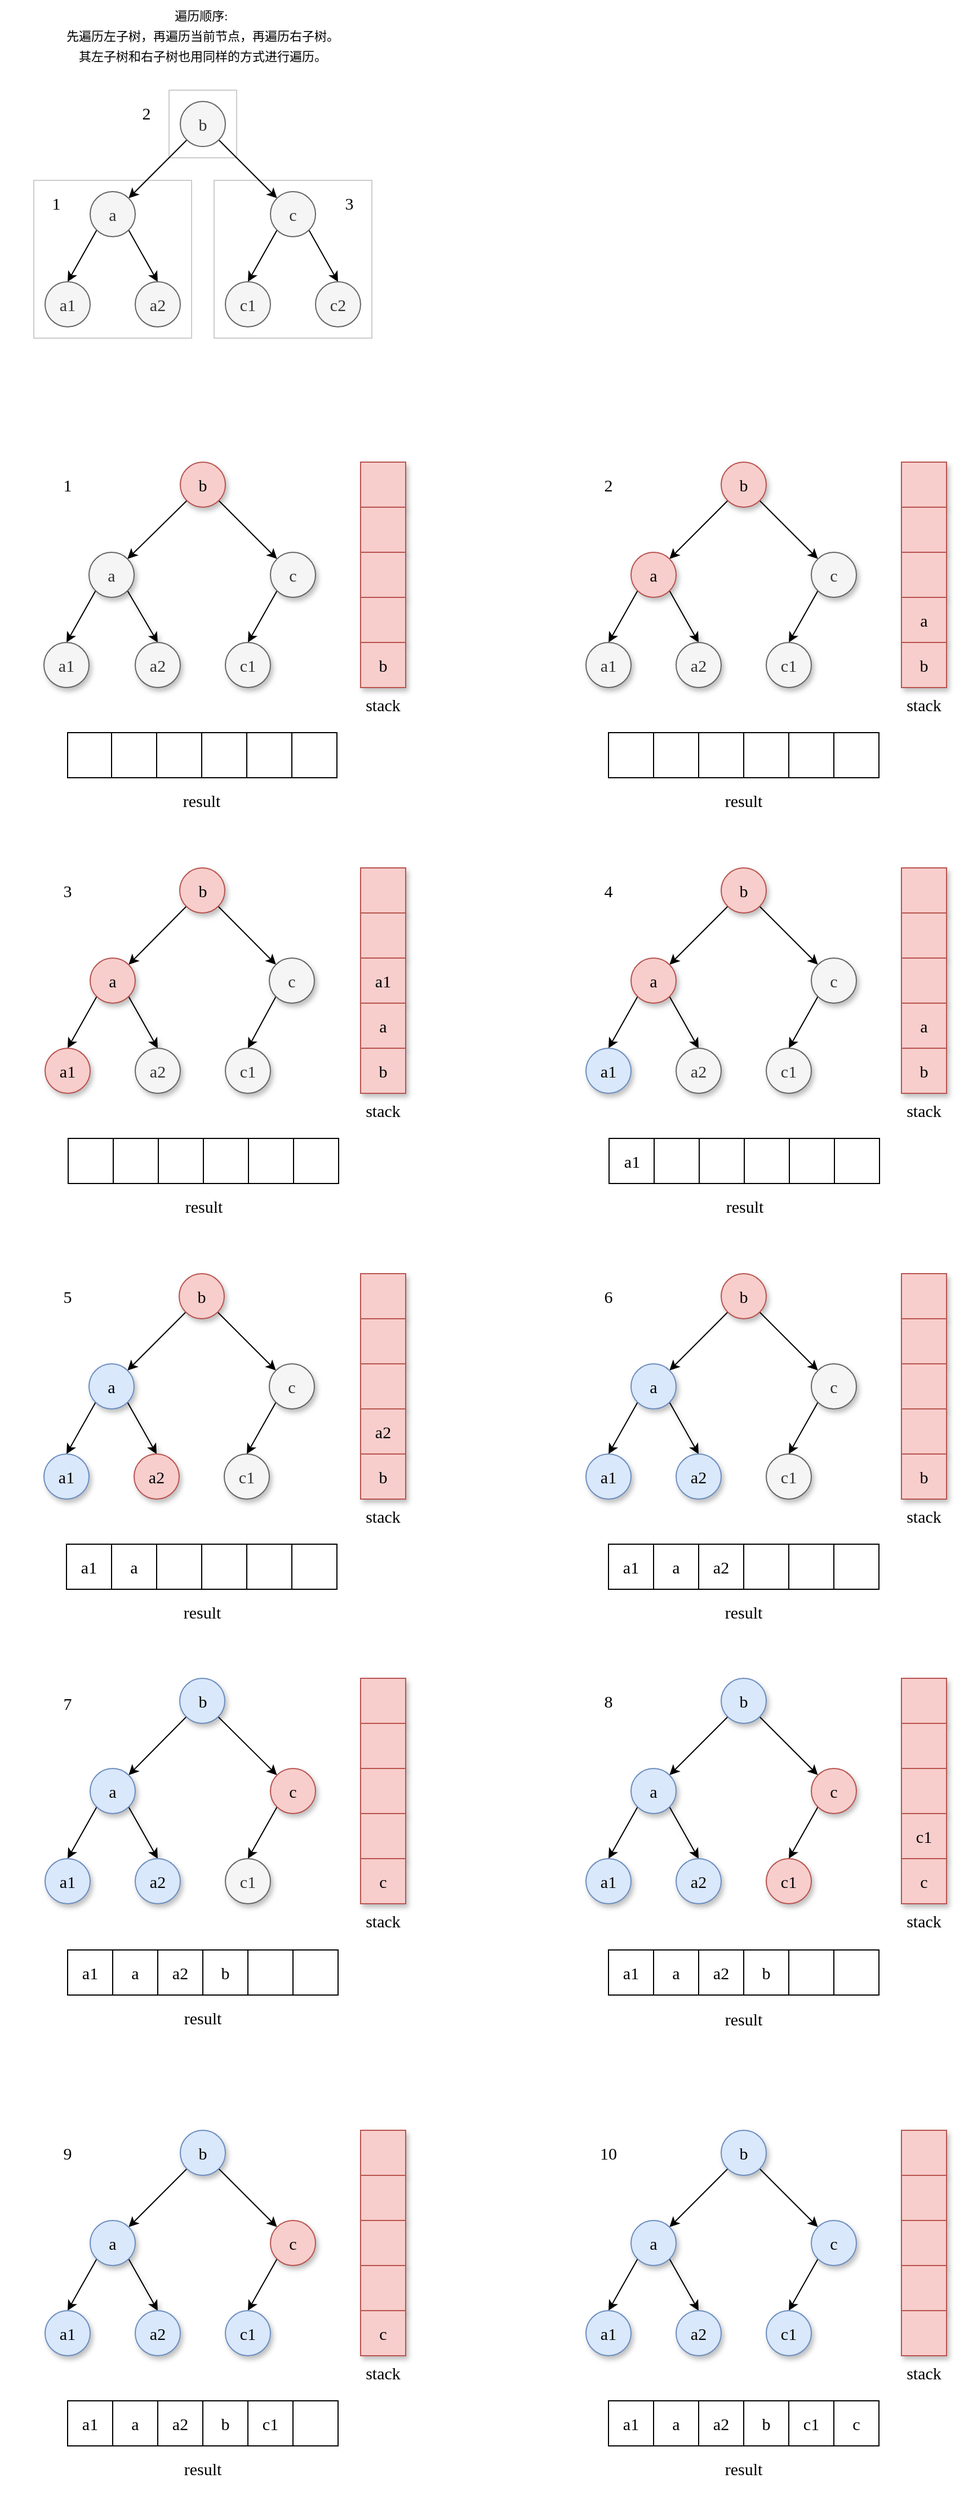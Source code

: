 <mxfile version="15.9.6" type="github">
  <diagram id="OsBDe7f2c46JfeycY80i" name="第 1 页">
    <mxGraphModel dx="1422" dy="754" grid="1" gridSize="10" guides="1" tooltips="1" connect="1" arrows="1" fold="1" page="1" pageScale="1" pageWidth="827" pageHeight="1169" background="#FFFFFF" math="0" shadow="0">
      <root>
        <mxCell id="0" />
        <mxCell id="1" parent="0" />
        <mxCell id="-RKACE6XITMshn0D2Zvj-30" value="" style="rounded=0;whiteSpace=wrap;html=1;shadow=1;fillColor=#f8cecc;strokeColor=#b85450;" parent="1" vertex="1">
          <mxGeometry x="440" y="520" width="40" height="40" as="geometry" />
        </mxCell>
        <mxCell id="-RKACE6XITMshn0D2Zvj-27" value="" style="rounded=0;whiteSpace=wrap;html=1;shadow=1;fillColor=#f8cecc;strokeColor=#b85450;" parent="1" vertex="1">
          <mxGeometry x="440" y="560" width="40" height="40" as="geometry" />
        </mxCell>
        <mxCell id="-RKACE6XITMshn0D2Zvj-28" value="" style="rounded=0;whiteSpace=wrap;html=1;shadow=1;fillColor=#f8cecc;strokeColor=#b85450;" parent="1" vertex="1">
          <mxGeometry x="440" y="600" width="40" height="40" as="geometry" />
        </mxCell>
        <mxCell id="-RKACE6XITMshn0D2Zvj-26" value="" style="rounded=0;whiteSpace=wrap;html=1;shadow=1;fillColor=#f8cecc;strokeColor=#b85450;" parent="1" vertex="1">
          <mxGeometry x="440" y="640" width="40" height="40" as="geometry" />
        </mxCell>
        <mxCell id="9Na-chZIOd660EwkdCt9-16" value="" style="rounded=0;whiteSpace=wrap;html=1;opacity=20;" parent="1" vertex="1">
          <mxGeometry x="310" y="270" width="140" height="140" as="geometry" />
        </mxCell>
        <mxCell id="9Na-chZIOd660EwkdCt9-17" value="" style="rounded=0;whiteSpace=wrap;html=1;opacity=20;" parent="1" vertex="1">
          <mxGeometry x="270" y="190" width="60" height="60" as="geometry" />
        </mxCell>
        <mxCell id="9Na-chZIOd660EwkdCt9-15" value="" style="rounded=0;whiteSpace=wrap;html=1;opacity=20;" parent="1" vertex="1">
          <mxGeometry x="150" y="270" width="140" height="140" as="geometry" />
        </mxCell>
        <mxCell id="9Na-chZIOd660EwkdCt9-9" style="rounded=0;orthogonalLoop=1;jettySize=auto;html=1;exitX=0;exitY=1;exitDx=0;exitDy=0;entryX=1;entryY=0;entryDx=0;entryDy=0;" parent="1" source="9Na-chZIOd660EwkdCt9-1" target="9Na-chZIOd660EwkdCt9-2" edge="1">
          <mxGeometry relative="1" as="geometry" />
        </mxCell>
        <mxCell id="9Na-chZIOd660EwkdCt9-10" style="edgeStyle=none;rounded=0;orthogonalLoop=1;jettySize=auto;html=1;exitX=1;exitY=1;exitDx=0;exitDy=0;" parent="1" source="9Na-chZIOd660EwkdCt9-1" target="9Na-chZIOd660EwkdCt9-3" edge="1">
          <mxGeometry relative="1" as="geometry" />
        </mxCell>
        <mxCell id="9Na-chZIOd660EwkdCt9-1" value="&lt;font face=&quot;Comic Sans MS&quot; style=&quot;font-size: 15px&quot;&gt;b&lt;/font&gt;" style="ellipse;whiteSpace=wrap;html=1;aspect=fixed;fillColor=#f5f5f5;fontColor=#333333;strokeColor=#666666;" parent="1" vertex="1">
          <mxGeometry x="280" y="200" width="40" height="40" as="geometry" />
        </mxCell>
        <mxCell id="9Na-chZIOd660EwkdCt9-11" style="edgeStyle=none;rounded=0;orthogonalLoop=1;jettySize=auto;html=1;exitX=0;exitY=1;exitDx=0;exitDy=0;entryX=0.5;entryY=0;entryDx=0;entryDy=0;" parent="1" source="9Na-chZIOd660EwkdCt9-2" target="9Na-chZIOd660EwkdCt9-4" edge="1">
          <mxGeometry relative="1" as="geometry" />
        </mxCell>
        <mxCell id="9Na-chZIOd660EwkdCt9-12" style="edgeStyle=none;rounded=0;orthogonalLoop=1;jettySize=auto;html=1;exitX=1;exitY=1;exitDx=0;exitDy=0;entryX=0.5;entryY=0;entryDx=0;entryDy=0;" parent="1" source="9Na-chZIOd660EwkdCt9-2" target="9Na-chZIOd660EwkdCt9-5" edge="1">
          <mxGeometry relative="1" as="geometry" />
        </mxCell>
        <mxCell id="9Na-chZIOd660EwkdCt9-2" value="&lt;font style=&quot;font-size: 15px&quot; face=&quot;Comic Sans MS&quot;&gt;a&lt;/font&gt;" style="ellipse;whiteSpace=wrap;html=1;aspect=fixed;fillColor=#f5f5f5;fontColor=#333333;strokeColor=#666666;" parent="1" vertex="1">
          <mxGeometry x="200" y="280" width="40" height="40" as="geometry" />
        </mxCell>
        <mxCell id="9Na-chZIOd660EwkdCt9-13" style="edgeStyle=none;rounded=0;orthogonalLoop=1;jettySize=auto;html=1;exitX=0;exitY=1;exitDx=0;exitDy=0;entryX=0.5;entryY=0;entryDx=0;entryDy=0;" parent="1" source="9Na-chZIOd660EwkdCt9-3" target="9Na-chZIOd660EwkdCt9-6" edge="1">
          <mxGeometry relative="1" as="geometry" />
        </mxCell>
        <mxCell id="9Na-chZIOd660EwkdCt9-14" style="edgeStyle=none;rounded=0;orthogonalLoop=1;jettySize=auto;html=1;exitX=1;exitY=1;exitDx=0;exitDy=0;entryX=0.5;entryY=0;entryDx=0;entryDy=0;" parent="1" source="9Na-chZIOd660EwkdCt9-3" target="9Na-chZIOd660EwkdCt9-7" edge="1">
          <mxGeometry relative="1" as="geometry" />
        </mxCell>
        <mxCell id="9Na-chZIOd660EwkdCt9-3" value="&lt;font style=&quot;font-size: 15px&quot; face=&quot;Comic Sans MS&quot;&gt;c&lt;/font&gt;" style="ellipse;whiteSpace=wrap;html=1;aspect=fixed;fillColor=#f5f5f5;fontColor=#333333;strokeColor=#666666;" parent="1" vertex="1">
          <mxGeometry x="360" y="280" width="40" height="40" as="geometry" />
        </mxCell>
        <mxCell id="9Na-chZIOd660EwkdCt9-4" value="&lt;font style=&quot;font-size: 15px&quot; face=&quot;Comic Sans MS&quot;&gt;a1&lt;/font&gt;" style="ellipse;whiteSpace=wrap;html=1;aspect=fixed;fillColor=#f5f5f5;fontColor=#333333;strokeColor=#666666;" parent="1" vertex="1">
          <mxGeometry x="160" y="360" width="40" height="40" as="geometry" />
        </mxCell>
        <mxCell id="9Na-chZIOd660EwkdCt9-5" value="&lt;font style=&quot;font-size: 15px&quot; face=&quot;Comic Sans MS&quot;&gt;a2&lt;/font&gt;" style="ellipse;whiteSpace=wrap;html=1;aspect=fixed;fillColor=#f5f5f5;fontColor=#333333;strokeColor=#666666;" parent="1" vertex="1">
          <mxGeometry x="240" y="360" width="40" height="40" as="geometry" />
        </mxCell>
        <mxCell id="9Na-chZIOd660EwkdCt9-6" value="&lt;font style=&quot;font-size: 15px&quot; face=&quot;Comic Sans MS&quot;&gt;c1&lt;/font&gt;" style="ellipse;whiteSpace=wrap;html=1;aspect=fixed;fillColor=#f5f5f5;fontColor=#333333;strokeColor=#666666;" parent="1" vertex="1">
          <mxGeometry x="320" y="360" width="40" height="40" as="geometry" />
        </mxCell>
        <mxCell id="9Na-chZIOd660EwkdCt9-7" value="&lt;font style=&quot;font-size: 15px&quot; face=&quot;Comic Sans MS&quot;&gt;c2&lt;/font&gt;" style="ellipse;whiteSpace=wrap;html=1;aspect=fixed;fillColor=#f5f5f5;fontColor=#333333;strokeColor=#666666;" parent="1" vertex="1">
          <mxGeometry x="400" y="360" width="40" height="40" as="geometry" />
        </mxCell>
        <mxCell id="9Na-chZIOd660EwkdCt9-18" value="1" style="text;html=1;strokeColor=none;fillColor=none;align=center;verticalAlign=middle;whiteSpace=wrap;rounded=0;fontFamily=Comic Sans MS;fontSize=15;opacity=20;" parent="1" vertex="1">
          <mxGeometry x="150" y="270" width="40" height="40" as="geometry" />
        </mxCell>
        <mxCell id="9Na-chZIOd660EwkdCt9-19" value="2" style="text;html=1;strokeColor=none;fillColor=none;align=center;verticalAlign=middle;whiteSpace=wrap;rounded=0;fontFamily=Comic Sans MS;fontSize=15;opacity=20;" parent="1" vertex="1">
          <mxGeometry x="230" y="190" width="40" height="40" as="geometry" />
        </mxCell>
        <mxCell id="9Na-chZIOd660EwkdCt9-20" value="3" style="text;html=1;strokeColor=none;fillColor=none;align=center;verticalAlign=middle;whiteSpace=wrap;rounded=0;fontFamily=Comic Sans MS;fontSize=15;opacity=20;" parent="1" vertex="1">
          <mxGeometry x="410" y="270" width="40" height="40" as="geometry" />
        </mxCell>
        <mxCell id="9Na-chZIOd660EwkdCt9-21" value="&lt;div class=&quot;okr-block-clipboard&quot;&gt;&lt;/div&gt;&lt;div&gt;&lt;font style=&quot;font-size: 11px&quot;&gt;遍历顺序:&amp;nbsp;&lt;/font&gt;&lt;/div&gt;&lt;div&gt;&lt;font style=&quot;font-size: 11px&quot;&gt;先遍历左子树，再遍历当前节点，再遍历右子树。&lt;/font&gt;&lt;/div&gt;&lt;div&gt;&lt;font style=&quot;font-size: 11px&quot;&gt;其左子树和右子树也用同样的方式进行遍历。&lt;/font&gt;&lt;/div&gt;" style="text;html=1;strokeColor=none;fillColor=none;align=center;verticalAlign=middle;whiteSpace=wrap;rounded=0;fontFamily=Comic Sans MS;fontSize=15;opacity=20;" parent="1" vertex="1">
          <mxGeometry x="120" y="110" width="360" height="60" as="geometry" />
        </mxCell>
        <mxCell id="-RKACE6XITMshn0D2Zvj-4" style="rounded=0;orthogonalLoop=1;jettySize=auto;html=1;exitX=0;exitY=1;exitDx=0;exitDy=0;entryX=1;entryY=0;entryDx=0;entryDy=0;shadow=0;" parent="1" source="-RKACE6XITMshn0D2Zvj-6" target="-RKACE6XITMshn0D2Zvj-9" edge="1">
          <mxGeometry relative="1" as="geometry" />
        </mxCell>
        <mxCell id="-RKACE6XITMshn0D2Zvj-5" style="edgeStyle=none;rounded=0;orthogonalLoop=1;jettySize=auto;html=1;exitX=1;exitY=1;exitDx=0;exitDy=0;shadow=0;" parent="1" source="-RKACE6XITMshn0D2Zvj-6" target="-RKACE6XITMshn0D2Zvj-12" edge="1">
          <mxGeometry relative="1" as="geometry" />
        </mxCell>
        <mxCell id="-RKACE6XITMshn0D2Zvj-6" value="&lt;font face=&quot;Comic Sans MS&quot; style=&quot;font-size: 15px&quot;&gt;b&lt;/font&gt;" style="ellipse;whiteSpace=wrap;html=1;aspect=fixed;fillColor=#f8cecc;strokeColor=#b85450;shadow=1;" parent="1" vertex="1">
          <mxGeometry x="280" y="520" width="40" height="40" as="geometry" />
        </mxCell>
        <mxCell id="-RKACE6XITMshn0D2Zvj-7" style="edgeStyle=none;rounded=0;orthogonalLoop=1;jettySize=auto;html=1;exitX=0;exitY=1;exitDx=0;exitDy=0;entryX=0.5;entryY=0;entryDx=0;entryDy=0;shadow=0;" parent="1" source="-RKACE6XITMshn0D2Zvj-9" target="-RKACE6XITMshn0D2Zvj-13" edge="1">
          <mxGeometry relative="1" as="geometry" />
        </mxCell>
        <mxCell id="-RKACE6XITMshn0D2Zvj-8" style="edgeStyle=none;rounded=0;orthogonalLoop=1;jettySize=auto;html=1;exitX=1;exitY=1;exitDx=0;exitDy=0;entryX=0.5;entryY=0;entryDx=0;entryDy=0;shadow=1;" parent="1" source="-RKACE6XITMshn0D2Zvj-9" target="-RKACE6XITMshn0D2Zvj-14" edge="1">
          <mxGeometry relative="1" as="geometry" />
        </mxCell>
        <mxCell id="-RKACE6XITMshn0D2Zvj-9" value="&lt;font style=&quot;font-size: 15px&quot; face=&quot;Comic Sans MS&quot;&gt;a&lt;/font&gt;" style="ellipse;whiteSpace=wrap;html=1;aspect=fixed;fillColor=#f5f5f5;fontColor=#333333;strokeColor=#666666;shadow=1;" parent="1" vertex="1">
          <mxGeometry x="199" y="600" width="40" height="40" as="geometry" />
        </mxCell>
        <mxCell id="-RKACE6XITMshn0D2Zvj-10" style="edgeStyle=none;rounded=0;orthogonalLoop=1;jettySize=auto;html=1;exitX=0;exitY=1;exitDx=0;exitDy=0;entryX=0.5;entryY=0;entryDx=0;entryDy=0;shadow=0;" parent="1" source="-RKACE6XITMshn0D2Zvj-12" target="-RKACE6XITMshn0D2Zvj-15" edge="1">
          <mxGeometry relative="1" as="geometry" />
        </mxCell>
        <mxCell id="-RKACE6XITMshn0D2Zvj-12" value="&lt;font style=&quot;font-size: 15px&quot; face=&quot;Comic Sans MS&quot;&gt;c&lt;/font&gt;" style="ellipse;whiteSpace=wrap;html=1;aspect=fixed;fillColor=#f5f5f5;fontColor=#333333;strokeColor=#666666;shadow=1;" parent="1" vertex="1">
          <mxGeometry x="360" y="600" width="40" height="40" as="geometry" />
        </mxCell>
        <mxCell id="-RKACE6XITMshn0D2Zvj-13" value="&lt;font style=&quot;font-size: 15px&quot; face=&quot;Comic Sans MS&quot;&gt;a1&lt;/font&gt;" style="ellipse;whiteSpace=wrap;html=1;aspect=fixed;fillColor=#f5f5f5;fontColor=#333333;strokeColor=#666666;shadow=1;" parent="1" vertex="1">
          <mxGeometry x="159" y="680" width="40" height="40" as="geometry" />
        </mxCell>
        <mxCell id="-RKACE6XITMshn0D2Zvj-14" value="&lt;font style=&quot;font-size: 15px&quot; face=&quot;Comic Sans MS&quot;&gt;a2&lt;/font&gt;" style="ellipse;whiteSpace=wrap;html=1;aspect=fixed;fillColor=#f5f5f5;fontColor=#333333;strokeColor=#666666;shadow=1;" parent="1" vertex="1">
          <mxGeometry x="240" y="680" width="40" height="40" as="geometry" />
        </mxCell>
        <mxCell id="-RKACE6XITMshn0D2Zvj-15" value="&lt;font style=&quot;font-size: 15px&quot; face=&quot;Comic Sans MS&quot;&gt;c1&lt;/font&gt;" style="ellipse;whiteSpace=wrap;html=1;aspect=fixed;fillColor=#f5f5f5;fontColor=#333333;strokeColor=#666666;shadow=1;" parent="1" vertex="1">
          <mxGeometry x="320" y="680" width="40" height="40" as="geometry" />
        </mxCell>
        <mxCell id="-RKACE6XITMshn0D2Zvj-25" value="&lt;font style=&quot;font-size: 15px&quot; face=&quot;Comic Sans MS&quot;&gt;b&lt;/font&gt;" style="rounded=0;whiteSpace=wrap;html=1;shadow=1;fillColor=#f8cecc;strokeColor=#b85450;" parent="1" vertex="1">
          <mxGeometry x="440" y="680" width="40" height="40" as="geometry" />
        </mxCell>
        <mxCell id="-RKACE6XITMshn0D2Zvj-32" value="" style="rounded=0;whiteSpace=wrap;html=1;shadow=1;fillColor=#f8cecc;strokeColor=#b85450;" parent="1" vertex="1">
          <mxGeometry x="920" y="520" width="40" height="40" as="geometry" />
        </mxCell>
        <mxCell id="-RKACE6XITMshn0D2Zvj-33" value="" style="rounded=0;whiteSpace=wrap;html=1;shadow=1;fillColor=#f8cecc;strokeColor=#b85450;" parent="1" vertex="1">
          <mxGeometry x="920" y="560" width="40" height="40" as="geometry" />
        </mxCell>
        <mxCell id="-RKACE6XITMshn0D2Zvj-34" value="" style="rounded=0;whiteSpace=wrap;html=1;shadow=1;fillColor=#f8cecc;strokeColor=#b85450;" parent="1" vertex="1">
          <mxGeometry x="920" y="600" width="40" height="40" as="geometry" />
        </mxCell>
        <mxCell id="-RKACE6XITMshn0D2Zvj-35" value="&lt;font style=&quot;font-size: 15px&quot; face=&quot;Comic Sans MS&quot;&gt;a&lt;/font&gt;" style="rounded=0;whiteSpace=wrap;html=1;shadow=1;fillColor=#f8cecc;strokeColor=#b85450;" parent="1" vertex="1">
          <mxGeometry x="920" y="640" width="40" height="40" as="geometry" />
        </mxCell>
        <mxCell id="-RKACE6XITMshn0D2Zvj-36" style="rounded=0;orthogonalLoop=1;jettySize=auto;html=1;exitX=0;exitY=1;exitDx=0;exitDy=0;entryX=1;entryY=0;entryDx=0;entryDy=0;shadow=0;" parent="1" source="-RKACE6XITMshn0D2Zvj-38" target="-RKACE6XITMshn0D2Zvj-41" edge="1">
          <mxGeometry relative="1" as="geometry" />
        </mxCell>
        <mxCell id="-RKACE6XITMshn0D2Zvj-37" style="edgeStyle=none;rounded=0;orthogonalLoop=1;jettySize=auto;html=1;exitX=1;exitY=1;exitDx=0;exitDy=0;shadow=0;" parent="1" source="-RKACE6XITMshn0D2Zvj-38" target="-RKACE6XITMshn0D2Zvj-44" edge="1">
          <mxGeometry relative="1" as="geometry" />
        </mxCell>
        <mxCell id="-RKACE6XITMshn0D2Zvj-38" value="&lt;font face=&quot;Comic Sans MS&quot; style=&quot;font-size: 15px&quot;&gt;b&lt;/font&gt;" style="ellipse;whiteSpace=wrap;html=1;aspect=fixed;fillColor=#f8cecc;strokeColor=#b85450;shadow=1;" parent="1" vertex="1">
          <mxGeometry x="760" y="520" width="40" height="40" as="geometry" />
        </mxCell>
        <mxCell id="-RKACE6XITMshn0D2Zvj-39" style="edgeStyle=none;rounded=0;orthogonalLoop=1;jettySize=auto;html=1;exitX=0;exitY=1;exitDx=0;exitDy=0;entryX=0.5;entryY=0;entryDx=0;entryDy=0;shadow=0;" parent="1" source="-RKACE6XITMshn0D2Zvj-41" target="-RKACE6XITMshn0D2Zvj-47" edge="1">
          <mxGeometry relative="1" as="geometry" />
        </mxCell>
        <mxCell id="-RKACE6XITMshn0D2Zvj-40" style="edgeStyle=none;rounded=0;orthogonalLoop=1;jettySize=auto;html=1;exitX=1;exitY=1;exitDx=0;exitDy=0;entryX=0.5;entryY=0;entryDx=0;entryDy=0;shadow=1;" parent="1" source="-RKACE6XITMshn0D2Zvj-41" target="-RKACE6XITMshn0D2Zvj-48" edge="1">
          <mxGeometry relative="1" as="geometry" />
        </mxCell>
        <mxCell id="-RKACE6XITMshn0D2Zvj-41" value="&lt;font style=&quot;font-size: 15px&quot; face=&quot;Comic Sans MS&quot;&gt;a&lt;/font&gt;" style="ellipse;whiteSpace=wrap;html=1;aspect=fixed;fillColor=#f8cecc;strokeColor=#b85450;shadow=1;" parent="1" vertex="1">
          <mxGeometry x="680" y="600" width="40" height="40" as="geometry" />
        </mxCell>
        <mxCell id="-RKACE6XITMshn0D2Zvj-42" style="edgeStyle=none;rounded=0;orthogonalLoop=1;jettySize=auto;html=1;exitX=0;exitY=1;exitDx=0;exitDy=0;entryX=0.5;entryY=0;entryDx=0;entryDy=0;shadow=0;" parent="1" source="-RKACE6XITMshn0D2Zvj-44" target="-RKACE6XITMshn0D2Zvj-49" edge="1">
          <mxGeometry relative="1" as="geometry" />
        </mxCell>
        <mxCell id="-RKACE6XITMshn0D2Zvj-44" value="&lt;font style=&quot;font-size: 15px&quot; face=&quot;Comic Sans MS&quot;&gt;c&lt;/font&gt;" style="ellipse;whiteSpace=wrap;html=1;aspect=fixed;fillColor=#f5f5f5;fontColor=#333333;strokeColor=#666666;shadow=1;" parent="1" vertex="1">
          <mxGeometry x="840" y="600" width="40" height="40" as="geometry" />
        </mxCell>
        <mxCell id="-RKACE6XITMshn0D2Zvj-47" value="&lt;font style=&quot;font-size: 15px&quot; face=&quot;Comic Sans MS&quot;&gt;a1&lt;/font&gt;" style="ellipse;whiteSpace=wrap;html=1;aspect=fixed;fillColor=#f5f5f5;fontColor=#333333;strokeColor=#666666;shadow=1;" parent="1" vertex="1">
          <mxGeometry x="640" y="680" width="40" height="40" as="geometry" />
        </mxCell>
        <mxCell id="-RKACE6XITMshn0D2Zvj-48" value="&lt;font style=&quot;font-size: 15px&quot; face=&quot;Comic Sans MS&quot;&gt;a2&lt;/font&gt;" style="ellipse;whiteSpace=wrap;html=1;aspect=fixed;fillColor=#f5f5f5;fontColor=#333333;strokeColor=#666666;shadow=1;" parent="1" vertex="1">
          <mxGeometry x="720" y="680" width="40" height="40" as="geometry" />
        </mxCell>
        <mxCell id="-RKACE6XITMshn0D2Zvj-49" value="&lt;font style=&quot;font-size: 15px&quot; face=&quot;Comic Sans MS&quot;&gt;c1&lt;/font&gt;" style="ellipse;whiteSpace=wrap;html=1;aspect=fixed;fillColor=#f5f5f5;fontColor=#333333;strokeColor=#666666;shadow=1;" parent="1" vertex="1">
          <mxGeometry x="800" y="680" width="40" height="40" as="geometry" />
        </mxCell>
        <mxCell id="-RKACE6XITMshn0D2Zvj-53" value="&lt;font style=&quot;font-size: 15px&quot; face=&quot;Comic Sans MS&quot;&gt;b&lt;/font&gt;" style="rounded=0;whiteSpace=wrap;html=1;shadow=1;fillColor=#f8cecc;strokeColor=#b85450;" parent="1" vertex="1">
          <mxGeometry x="920" y="680" width="40" height="40" as="geometry" />
        </mxCell>
        <mxCell id="-RKACE6XITMshn0D2Zvj-55" value="" style="rounded=0;whiteSpace=wrap;html=1;shadow=1;fillColor=#f8cecc;strokeColor=#b85450;" parent="1" vertex="1">
          <mxGeometry x="440" y="880" width="40" height="40" as="geometry" />
        </mxCell>
        <mxCell id="-RKACE6XITMshn0D2Zvj-56" value="" style="rounded=0;whiteSpace=wrap;html=1;shadow=1;fillColor=#f8cecc;strokeColor=#b85450;" parent="1" vertex="1">
          <mxGeometry x="440" y="920" width="40" height="40" as="geometry" />
        </mxCell>
        <mxCell id="-RKACE6XITMshn0D2Zvj-57" value="&lt;font style=&quot;font-size: 15px&quot; face=&quot;Comic Sans MS&quot;&gt;a1&lt;/font&gt;" style="rounded=0;whiteSpace=wrap;html=1;shadow=1;fillColor=#f8cecc;strokeColor=#b85450;" parent="1" vertex="1">
          <mxGeometry x="440" y="960" width="40" height="40" as="geometry" />
        </mxCell>
        <mxCell id="-RKACE6XITMshn0D2Zvj-58" value="&lt;font style=&quot;font-size: 15px&quot; face=&quot;Comic Sans MS&quot;&gt;a&lt;/font&gt;" style="rounded=0;whiteSpace=wrap;html=1;shadow=1;fillColor=#f8cecc;strokeColor=#b85450;" parent="1" vertex="1">
          <mxGeometry x="440" y="1000" width="40" height="40" as="geometry" />
        </mxCell>
        <mxCell id="-RKACE6XITMshn0D2Zvj-59" style="rounded=0;orthogonalLoop=1;jettySize=auto;html=1;exitX=0;exitY=1;exitDx=0;exitDy=0;entryX=1;entryY=0;entryDx=0;entryDy=0;shadow=0;" parent="1" source="-RKACE6XITMshn0D2Zvj-61" target="-RKACE6XITMshn0D2Zvj-64" edge="1">
          <mxGeometry relative="1" as="geometry" />
        </mxCell>
        <mxCell id="-RKACE6XITMshn0D2Zvj-60" style="edgeStyle=none;rounded=0;orthogonalLoop=1;jettySize=auto;html=1;exitX=1;exitY=1;exitDx=0;exitDy=0;shadow=0;" parent="1" source="-RKACE6XITMshn0D2Zvj-61" target="-RKACE6XITMshn0D2Zvj-67" edge="1">
          <mxGeometry relative="1" as="geometry" />
        </mxCell>
        <mxCell id="-RKACE6XITMshn0D2Zvj-61" value="&lt;font face=&quot;Comic Sans MS&quot; style=&quot;font-size: 15px&quot;&gt;b&lt;/font&gt;" style="ellipse;whiteSpace=wrap;html=1;aspect=fixed;fillColor=#f8cecc;strokeColor=#b85450;shadow=1;" parent="1" vertex="1">
          <mxGeometry x="279.5" y="880" width="40" height="40" as="geometry" />
        </mxCell>
        <mxCell id="-RKACE6XITMshn0D2Zvj-62" style="edgeStyle=none;rounded=0;orthogonalLoop=1;jettySize=auto;html=1;exitX=0;exitY=1;exitDx=0;exitDy=0;entryX=0.5;entryY=0;entryDx=0;entryDy=0;shadow=0;" parent="1" source="-RKACE6XITMshn0D2Zvj-64" target="-RKACE6XITMshn0D2Zvj-70" edge="1">
          <mxGeometry relative="1" as="geometry" />
        </mxCell>
        <mxCell id="-RKACE6XITMshn0D2Zvj-63" style="edgeStyle=none;rounded=0;orthogonalLoop=1;jettySize=auto;html=1;exitX=1;exitY=1;exitDx=0;exitDy=0;entryX=0.5;entryY=0;entryDx=0;entryDy=0;shadow=1;" parent="1" source="-RKACE6XITMshn0D2Zvj-64" target="-RKACE6XITMshn0D2Zvj-71" edge="1">
          <mxGeometry relative="1" as="geometry" />
        </mxCell>
        <mxCell id="-RKACE6XITMshn0D2Zvj-64" value="&lt;font style=&quot;font-size: 15px&quot; face=&quot;Comic Sans MS&quot;&gt;a&lt;/font&gt;" style="ellipse;whiteSpace=wrap;html=1;aspect=fixed;fillColor=#f8cecc;strokeColor=#b85450;shadow=1;" parent="1" vertex="1">
          <mxGeometry x="200" y="960" width="40" height="40" as="geometry" />
        </mxCell>
        <mxCell id="-RKACE6XITMshn0D2Zvj-65" style="edgeStyle=none;rounded=0;orthogonalLoop=1;jettySize=auto;html=1;exitX=0;exitY=1;exitDx=0;exitDy=0;entryX=0.5;entryY=0;entryDx=0;entryDy=0;shadow=0;" parent="1" source="-RKACE6XITMshn0D2Zvj-67" target="-RKACE6XITMshn0D2Zvj-72" edge="1">
          <mxGeometry relative="1" as="geometry" />
        </mxCell>
        <mxCell id="-RKACE6XITMshn0D2Zvj-67" value="&lt;font style=&quot;font-size: 15px&quot; face=&quot;Comic Sans MS&quot;&gt;c&lt;/font&gt;" style="ellipse;whiteSpace=wrap;html=1;aspect=fixed;fillColor=#f5f5f5;fontColor=#333333;strokeColor=#666666;shadow=1;" parent="1" vertex="1">
          <mxGeometry x="359" y="960" width="40" height="40" as="geometry" />
        </mxCell>
        <mxCell id="-RKACE6XITMshn0D2Zvj-70" value="&lt;font style=&quot;font-size: 15px&quot; face=&quot;Comic Sans MS&quot;&gt;a1&lt;/font&gt;" style="ellipse;whiteSpace=wrap;html=1;aspect=fixed;fillColor=#f8cecc;strokeColor=#b85450;shadow=1;" parent="1" vertex="1">
          <mxGeometry x="160" y="1040" width="40" height="40" as="geometry" />
        </mxCell>
        <mxCell id="-RKACE6XITMshn0D2Zvj-71" value="&lt;font style=&quot;font-size: 15px&quot; face=&quot;Comic Sans MS&quot;&gt;a2&lt;/font&gt;" style="ellipse;whiteSpace=wrap;html=1;aspect=fixed;fillColor=#f5f5f5;fontColor=#333333;strokeColor=#666666;shadow=1;" parent="1" vertex="1">
          <mxGeometry x="240" y="1040" width="40" height="40" as="geometry" />
        </mxCell>
        <mxCell id="-RKACE6XITMshn0D2Zvj-72" value="&lt;font style=&quot;font-size: 15px&quot; face=&quot;Comic Sans MS&quot;&gt;c1&lt;/font&gt;" style="ellipse;whiteSpace=wrap;html=1;aspect=fixed;fillColor=#f5f5f5;fontColor=#333333;strokeColor=#666666;shadow=1;" parent="1" vertex="1">
          <mxGeometry x="320" y="1040" width="40" height="40" as="geometry" />
        </mxCell>
        <mxCell id="-RKACE6XITMshn0D2Zvj-76" value="&lt;font style=&quot;font-size: 15px&quot; face=&quot;Comic Sans MS&quot;&gt;b&lt;/font&gt;" style="rounded=0;whiteSpace=wrap;html=1;shadow=1;fillColor=#f8cecc;strokeColor=#b85450;" parent="1" vertex="1">
          <mxGeometry x="440" y="1040" width="40" height="40" as="geometry" />
        </mxCell>
        <mxCell id="-RKACE6XITMshn0D2Zvj-78" value="" style="rounded=0;whiteSpace=wrap;html=1;shadow=1;fillColor=#f8cecc;strokeColor=#b85450;" parent="1" vertex="1">
          <mxGeometry x="920" y="880" width="40" height="40" as="geometry" />
        </mxCell>
        <mxCell id="-RKACE6XITMshn0D2Zvj-79" value="" style="rounded=0;whiteSpace=wrap;html=1;shadow=1;fillColor=#f8cecc;strokeColor=#b85450;" parent="1" vertex="1">
          <mxGeometry x="920" y="920" width="40" height="40" as="geometry" />
        </mxCell>
        <mxCell id="-RKACE6XITMshn0D2Zvj-80" value="" style="rounded=0;whiteSpace=wrap;html=1;shadow=1;fillColor=#f8cecc;strokeColor=#b85450;" parent="1" vertex="1">
          <mxGeometry x="920" y="960" width="40" height="40" as="geometry" />
        </mxCell>
        <mxCell id="-RKACE6XITMshn0D2Zvj-81" value="&lt;font style=&quot;font-size: 15px&quot; face=&quot;Comic Sans MS&quot;&gt;a&lt;/font&gt;" style="rounded=0;whiteSpace=wrap;html=1;shadow=1;fillColor=#f8cecc;strokeColor=#b85450;" parent="1" vertex="1">
          <mxGeometry x="920" y="1000" width="40" height="40" as="geometry" />
        </mxCell>
        <mxCell id="-RKACE6XITMshn0D2Zvj-82" style="rounded=0;orthogonalLoop=1;jettySize=auto;html=1;exitX=0;exitY=1;exitDx=0;exitDy=0;entryX=1;entryY=0;entryDx=0;entryDy=0;shadow=0;" parent="1" source="-RKACE6XITMshn0D2Zvj-84" target="-RKACE6XITMshn0D2Zvj-87" edge="1">
          <mxGeometry relative="1" as="geometry" />
        </mxCell>
        <mxCell id="-RKACE6XITMshn0D2Zvj-83" style="edgeStyle=none;rounded=0;orthogonalLoop=1;jettySize=auto;html=1;exitX=1;exitY=1;exitDx=0;exitDy=0;shadow=0;" parent="1" source="-RKACE6XITMshn0D2Zvj-84" target="-RKACE6XITMshn0D2Zvj-90" edge="1">
          <mxGeometry relative="1" as="geometry" />
        </mxCell>
        <mxCell id="-RKACE6XITMshn0D2Zvj-84" value="&lt;font face=&quot;Comic Sans MS&quot; style=&quot;font-size: 15px&quot;&gt;b&lt;/font&gt;" style="ellipse;whiteSpace=wrap;html=1;aspect=fixed;fillColor=#f8cecc;strokeColor=#b85450;shadow=1;" parent="1" vertex="1">
          <mxGeometry x="760" y="880" width="40" height="40" as="geometry" />
        </mxCell>
        <mxCell id="-RKACE6XITMshn0D2Zvj-85" style="edgeStyle=none;rounded=0;orthogonalLoop=1;jettySize=auto;html=1;exitX=0;exitY=1;exitDx=0;exitDy=0;entryX=0.5;entryY=0;entryDx=0;entryDy=0;shadow=0;" parent="1" source="-RKACE6XITMshn0D2Zvj-87" target="-RKACE6XITMshn0D2Zvj-93" edge="1">
          <mxGeometry relative="1" as="geometry" />
        </mxCell>
        <mxCell id="-RKACE6XITMshn0D2Zvj-86" style="edgeStyle=none;rounded=0;orthogonalLoop=1;jettySize=auto;html=1;exitX=1;exitY=1;exitDx=0;exitDy=0;entryX=0.5;entryY=0;entryDx=0;entryDy=0;shadow=1;" parent="1" source="-RKACE6XITMshn0D2Zvj-87" target="-RKACE6XITMshn0D2Zvj-94" edge="1">
          <mxGeometry relative="1" as="geometry" />
        </mxCell>
        <mxCell id="-RKACE6XITMshn0D2Zvj-87" value="&lt;font style=&quot;font-size: 15px&quot; face=&quot;Comic Sans MS&quot;&gt;a&lt;/font&gt;" style="ellipse;whiteSpace=wrap;html=1;aspect=fixed;fillColor=#f8cecc;strokeColor=#b85450;shadow=1;" parent="1" vertex="1">
          <mxGeometry x="680" y="960" width="40" height="40" as="geometry" />
        </mxCell>
        <mxCell id="-RKACE6XITMshn0D2Zvj-88" style="edgeStyle=none;rounded=0;orthogonalLoop=1;jettySize=auto;html=1;exitX=0;exitY=1;exitDx=0;exitDy=0;entryX=0.5;entryY=0;entryDx=0;entryDy=0;shadow=0;" parent="1" source="-RKACE6XITMshn0D2Zvj-90" target="-RKACE6XITMshn0D2Zvj-95" edge="1">
          <mxGeometry relative="1" as="geometry" />
        </mxCell>
        <mxCell id="-RKACE6XITMshn0D2Zvj-90" value="&lt;font style=&quot;font-size: 15px&quot; face=&quot;Comic Sans MS&quot;&gt;c&lt;/font&gt;" style="ellipse;whiteSpace=wrap;html=1;aspect=fixed;fillColor=#f5f5f5;fontColor=#333333;strokeColor=#666666;shadow=1;" parent="1" vertex="1">
          <mxGeometry x="840" y="960" width="40" height="40" as="geometry" />
        </mxCell>
        <mxCell id="-RKACE6XITMshn0D2Zvj-93" value="&lt;font style=&quot;font-size: 15px&quot; face=&quot;Comic Sans MS&quot;&gt;a1&lt;/font&gt;" style="ellipse;whiteSpace=wrap;html=1;aspect=fixed;fillColor=#dae8fc;strokeColor=#6c8ebf;shadow=1;" parent="1" vertex="1">
          <mxGeometry x="640" y="1040" width="40" height="40" as="geometry" />
        </mxCell>
        <mxCell id="-RKACE6XITMshn0D2Zvj-94" value="&lt;font style=&quot;font-size: 15px&quot; face=&quot;Comic Sans MS&quot;&gt;a2&lt;/font&gt;" style="ellipse;whiteSpace=wrap;html=1;aspect=fixed;fillColor=#f5f5f5;fontColor=#333333;strokeColor=#666666;shadow=1;" parent="1" vertex="1">
          <mxGeometry x="720" y="1040" width="40" height="40" as="geometry" />
        </mxCell>
        <mxCell id="-RKACE6XITMshn0D2Zvj-95" value="&lt;font style=&quot;font-size: 15px&quot; face=&quot;Comic Sans MS&quot;&gt;c1&lt;/font&gt;" style="ellipse;whiteSpace=wrap;html=1;aspect=fixed;fillColor=#f5f5f5;fontColor=#333333;strokeColor=#666666;shadow=1;" parent="1" vertex="1">
          <mxGeometry x="800" y="1040" width="40" height="40" as="geometry" />
        </mxCell>
        <mxCell id="-RKACE6XITMshn0D2Zvj-99" value="&lt;font style=&quot;font-size: 15px&quot; face=&quot;Comic Sans MS&quot;&gt;b&lt;/font&gt;" style="rounded=0;whiteSpace=wrap;html=1;shadow=1;fillColor=#f8cecc;strokeColor=#b85450;" parent="1" vertex="1">
          <mxGeometry x="920" y="1040" width="40" height="40" as="geometry" />
        </mxCell>
        <mxCell id="-RKACE6XITMshn0D2Zvj-100" value="stack" style="text;html=1;strokeColor=none;fillColor=none;align=center;verticalAlign=middle;whiteSpace=wrap;rounded=0;shadow=1;fontFamily=Comic Sans MS;fontSize=15;opacity=50;" parent="1" vertex="1">
          <mxGeometry x="440" y="720" width="40" height="30" as="geometry" />
        </mxCell>
        <mxCell id="-RKACE6XITMshn0D2Zvj-103" value="" style="rounded=0;whiteSpace=wrap;html=1;shadow=0;fontFamily=Comic Sans MS;fontSize=15;sketch=0;" parent="1" vertex="1">
          <mxGeometry x="180" y="760" width="40" height="40" as="geometry" />
        </mxCell>
        <mxCell id="-RKACE6XITMshn0D2Zvj-104" value="result" style="text;html=1;strokeColor=none;fillColor=none;align=center;verticalAlign=middle;whiteSpace=wrap;rounded=0;shadow=1;fontFamily=Comic Sans MS;fontSize=15;opacity=50;" parent="1" vertex="1">
          <mxGeometry x="179" y="800" width="240" height="40" as="geometry" />
        </mxCell>
        <mxCell id="-RKACE6XITMshn0D2Zvj-105" value="" style="rounded=0;whiteSpace=wrap;html=1;shadow=0;fontFamily=Comic Sans MS;fontSize=15;sketch=0;" parent="1" vertex="1">
          <mxGeometry x="219" y="760" width="40" height="40" as="geometry" />
        </mxCell>
        <mxCell id="-RKACE6XITMshn0D2Zvj-106" value="" style="rounded=0;whiteSpace=wrap;html=1;shadow=0;fontFamily=Comic Sans MS;fontSize=15;sketch=0;" parent="1" vertex="1">
          <mxGeometry x="259" y="760" width="40" height="40" as="geometry" />
        </mxCell>
        <mxCell id="-RKACE6XITMshn0D2Zvj-107" value="" style="rounded=0;whiteSpace=wrap;html=1;shadow=0;fontFamily=Comic Sans MS;fontSize=15;sketch=0;" parent="1" vertex="1">
          <mxGeometry x="299" y="760" width="40" height="40" as="geometry" />
        </mxCell>
        <mxCell id="-RKACE6XITMshn0D2Zvj-108" value="" style="rounded=0;whiteSpace=wrap;html=1;shadow=0;fontFamily=Comic Sans MS;fontSize=15;sketch=0;" parent="1" vertex="1">
          <mxGeometry x="339" y="760" width="40" height="40" as="geometry" />
        </mxCell>
        <mxCell id="-RKACE6XITMshn0D2Zvj-109" value="" style="rounded=0;whiteSpace=wrap;html=1;shadow=0;fontFamily=Comic Sans MS;fontSize=15;sketch=0;" parent="1" vertex="1">
          <mxGeometry x="379" y="760" width="40" height="40" as="geometry" />
        </mxCell>
        <mxCell id="-RKACE6XITMshn0D2Zvj-111" value="" style="rounded=0;whiteSpace=wrap;html=1;shadow=0;fontFamily=Comic Sans MS;fontSize=15;sketch=0;" parent="1" vertex="1">
          <mxGeometry x="660" y="760" width="40" height="40" as="geometry" />
        </mxCell>
        <mxCell id="-RKACE6XITMshn0D2Zvj-112" value="result" style="text;html=1;strokeColor=none;fillColor=none;align=center;verticalAlign=middle;whiteSpace=wrap;rounded=0;shadow=1;fontFamily=Comic Sans MS;fontSize=15;opacity=50;" parent="1" vertex="1">
          <mxGeometry x="660" y="800" width="240" height="40" as="geometry" />
        </mxCell>
        <mxCell id="-RKACE6XITMshn0D2Zvj-113" value="" style="rounded=0;whiteSpace=wrap;html=1;shadow=0;fontFamily=Comic Sans MS;fontSize=15;sketch=0;" parent="1" vertex="1">
          <mxGeometry x="700" y="760" width="40" height="40" as="geometry" />
        </mxCell>
        <mxCell id="-RKACE6XITMshn0D2Zvj-114" value="" style="rounded=0;whiteSpace=wrap;html=1;shadow=0;fontFamily=Comic Sans MS;fontSize=15;sketch=0;" parent="1" vertex="1">
          <mxGeometry x="740" y="760" width="40" height="40" as="geometry" />
        </mxCell>
        <mxCell id="-RKACE6XITMshn0D2Zvj-115" value="" style="rounded=0;whiteSpace=wrap;html=1;shadow=0;fontFamily=Comic Sans MS;fontSize=15;sketch=0;" parent="1" vertex="1">
          <mxGeometry x="780" y="760" width="40" height="40" as="geometry" />
        </mxCell>
        <mxCell id="-RKACE6XITMshn0D2Zvj-116" value="" style="rounded=0;whiteSpace=wrap;html=1;shadow=0;fontFamily=Comic Sans MS;fontSize=15;sketch=0;" parent="1" vertex="1">
          <mxGeometry x="820" y="760" width="40" height="40" as="geometry" />
        </mxCell>
        <mxCell id="-RKACE6XITMshn0D2Zvj-117" value="" style="rounded=0;whiteSpace=wrap;html=1;shadow=0;fontFamily=Comic Sans MS;fontSize=15;sketch=0;" parent="1" vertex="1">
          <mxGeometry x="860" y="760" width="40" height="40" as="geometry" />
        </mxCell>
        <mxCell id="-RKACE6XITMshn0D2Zvj-135" value="stack" style="text;html=1;strokeColor=none;fillColor=none;align=center;verticalAlign=middle;whiteSpace=wrap;rounded=0;shadow=1;fontFamily=Comic Sans MS;fontSize=15;opacity=50;" parent="1" vertex="1">
          <mxGeometry x="440" y="1080" width="40" height="30" as="geometry" />
        </mxCell>
        <mxCell id="-RKACE6XITMshn0D2Zvj-136" value="stack" style="text;html=1;strokeColor=none;fillColor=none;align=center;verticalAlign=middle;whiteSpace=wrap;rounded=0;shadow=1;fontFamily=Comic Sans MS;fontSize=15;opacity=50;" parent="1" vertex="1">
          <mxGeometry x="920" y="720" width="40" height="30" as="geometry" />
        </mxCell>
        <mxCell id="-RKACE6XITMshn0D2Zvj-137" value="stack" style="text;html=1;strokeColor=none;fillColor=none;align=center;verticalAlign=middle;whiteSpace=wrap;rounded=0;shadow=1;fontFamily=Comic Sans MS;fontSize=15;opacity=50;" parent="1" vertex="1">
          <mxGeometry x="920" y="1080" width="40" height="30" as="geometry" />
        </mxCell>
        <mxCell id="-RKACE6XITMshn0D2Zvj-138" value="" style="rounded=0;whiteSpace=wrap;html=1;shadow=1;fillColor=#f8cecc;strokeColor=#b85450;" parent="1" vertex="1">
          <mxGeometry x="440" y="1240" width="40" height="40" as="geometry" />
        </mxCell>
        <mxCell id="-RKACE6XITMshn0D2Zvj-139" value="" style="rounded=0;whiteSpace=wrap;html=1;shadow=1;fillColor=#f8cecc;strokeColor=#b85450;" parent="1" vertex="1">
          <mxGeometry x="440" y="1280" width="40" height="40" as="geometry" />
        </mxCell>
        <mxCell id="-RKACE6XITMshn0D2Zvj-140" value="" style="rounded=0;whiteSpace=wrap;html=1;shadow=1;fillColor=#f8cecc;strokeColor=#b85450;" parent="1" vertex="1">
          <mxGeometry x="440" y="1320" width="40" height="40" as="geometry" />
        </mxCell>
        <mxCell id="-RKACE6XITMshn0D2Zvj-141" value="&lt;font style=&quot;font-size: 15px&quot; face=&quot;Comic Sans MS&quot;&gt;a2&lt;/font&gt;" style="rounded=0;whiteSpace=wrap;html=1;shadow=1;fillColor=#f8cecc;strokeColor=#b85450;" parent="1" vertex="1">
          <mxGeometry x="440" y="1360" width="40" height="40" as="geometry" />
        </mxCell>
        <mxCell id="-RKACE6XITMshn0D2Zvj-142" style="rounded=0;orthogonalLoop=1;jettySize=auto;html=1;exitX=0;exitY=1;exitDx=0;exitDy=0;entryX=1;entryY=0;entryDx=0;entryDy=0;shadow=0;" parent="1" source="-RKACE6XITMshn0D2Zvj-144" target="-RKACE6XITMshn0D2Zvj-147" edge="1">
          <mxGeometry relative="1" as="geometry" />
        </mxCell>
        <mxCell id="-RKACE6XITMshn0D2Zvj-143" style="edgeStyle=none;rounded=0;orthogonalLoop=1;jettySize=auto;html=1;exitX=1;exitY=1;exitDx=0;exitDy=0;shadow=0;" parent="1" source="-RKACE6XITMshn0D2Zvj-144" target="-RKACE6XITMshn0D2Zvj-150" edge="1">
          <mxGeometry relative="1" as="geometry" />
        </mxCell>
        <mxCell id="-RKACE6XITMshn0D2Zvj-144" value="&lt;font face=&quot;Comic Sans MS&quot; style=&quot;font-size: 15px&quot;&gt;b&lt;/font&gt;" style="ellipse;whiteSpace=wrap;html=1;aspect=fixed;fillColor=#f8cecc;strokeColor=#b85450;shadow=1;" parent="1" vertex="1">
          <mxGeometry x="279" y="1240" width="40" height="40" as="geometry" />
        </mxCell>
        <mxCell id="-RKACE6XITMshn0D2Zvj-145" style="edgeStyle=none;rounded=0;orthogonalLoop=1;jettySize=auto;html=1;exitX=0;exitY=1;exitDx=0;exitDy=0;entryX=0.5;entryY=0;entryDx=0;entryDy=0;shadow=0;" parent="1" source="-RKACE6XITMshn0D2Zvj-147" target="-RKACE6XITMshn0D2Zvj-151" edge="1">
          <mxGeometry relative="1" as="geometry" />
        </mxCell>
        <mxCell id="-RKACE6XITMshn0D2Zvj-146" style="edgeStyle=none;rounded=0;orthogonalLoop=1;jettySize=auto;html=1;exitX=1;exitY=1;exitDx=0;exitDy=0;entryX=0.5;entryY=0;entryDx=0;entryDy=0;shadow=1;" parent="1" source="-RKACE6XITMshn0D2Zvj-147" target="-RKACE6XITMshn0D2Zvj-152" edge="1">
          <mxGeometry relative="1" as="geometry" />
        </mxCell>
        <mxCell id="-RKACE6XITMshn0D2Zvj-147" value="&lt;font style=&quot;font-size: 15px&quot; face=&quot;Comic Sans MS&quot;&gt;a&lt;/font&gt;" style="ellipse;whiteSpace=wrap;html=1;aspect=fixed;fillColor=#dae8fc;strokeColor=#6c8ebf;shadow=1;" parent="1" vertex="1">
          <mxGeometry x="199" y="1320" width="40" height="40" as="geometry" />
        </mxCell>
        <mxCell id="-RKACE6XITMshn0D2Zvj-148" style="edgeStyle=none;rounded=0;orthogonalLoop=1;jettySize=auto;html=1;exitX=0;exitY=1;exitDx=0;exitDy=0;entryX=0.5;entryY=0;entryDx=0;entryDy=0;shadow=0;" parent="1" source="-RKACE6XITMshn0D2Zvj-150" target="-RKACE6XITMshn0D2Zvj-153" edge="1">
          <mxGeometry relative="1" as="geometry" />
        </mxCell>
        <mxCell id="-RKACE6XITMshn0D2Zvj-150" value="&lt;font style=&quot;font-size: 15px&quot; face=&quot;Comic Sans MS&quot;&gt;c&lt;/font&gt;" style="ellipse;whiteSpace=wrap;html=1;aspect=fixed;fillColor=#f5f5f5;fontColor=#333333;strokeColor=#666666;shadow=1;" parent="1" vertex="1">
          <mxGeometry x="359" y="1320" width="40" height="40" as="geometry" />
        </mxCell>
        <mxCell id="-RKACE6XITMshn0D2Zvj-151" value="&lt;font style=&quot;font-size: 15px&quot; face=&quot;Comic Sans MS&quot;&gt;a1&lt;/font&gt;" style="ellipse;whiteSpace=wrap;html=1;aspect=fixed;fillColor=#dae8fc;strokeColor=#6c8ebf;shadow=1;" parent="1" vertex="1">
          <mxGeometry x="159" y="1400" width="40" height="40" as="geometry" />
        </mxCell>
        <mxCell id="-RKACE6XITMshn0D2Zvj-152" value="&lt;font style=&quot;font-size: 15px&quot; face=&quot;Comic Sans MS&quot;&gt;a2&lt;/font&gt;" style="ellipse;whiteSpace=wrap;html=1;aspect=fixed;fillColor=#f8cecc;strokeColor=#b85450;shadow=1;" parent="1" vertex="1">
          <mxGeometry x="239" y="1400" width="40" height="40" as="geometry" />
        </mxCell>
        <mxCell id="-RKACE6XITMshn0D2Zvj-153" value="&lt;font style=&quot;font-size: 15px&quot; face=&quot;Comic Sans MS&quot;&gt;c1&lt;/font&gt;" style="ellipse;whiteSpace=wrap;html=1;aspect=fixed;fillColor=#f5f5f5;fontColor=#333333;strokeColor=#666666;shadow=1;" parent="1" vertex="1">
          <mxGeometry x="319" y="1400" width="40" height="40" as="geometry" />
        </mxCell>
        <mxCell id="-RKACE6XITMshn0D2Zvj-155" value="&lt;font style=&quot;font-size: 15px&quot; face=&quot;Comic Sans MS&quot;&gt;b&lt;/font&gt;" style="rounded=0;whiteSpace=wrap;html=1;shadow=1;fillColor=#f8cecc;strokeColor=#b85450;" parent="1" vertex="1">
          <mxGeometry x="440" y="1400" width="40" height="40" as="geometry" />
        </mxCell>
        <mxCell id="-RKACE6XITMshn0D2Zvj-156" value="a1" style="rounded=0;whiteSpace=wrap;html=1;shadow=0;fontFamily=Comic Sans MS;fontSize=15;sketch=0;" parent="1" vertex="1">
          <mxGeometry x="179" y="1480" width="40" height="40" as="geometry" />
        </mxCell>
        <mxCell id="-RKACE6XITMshn0D2Zvj-157" value="result" style="text;html=1;strokeColor=none;fillColor=none;align=center;verticalAlign=middle;whiteSpace=wrap;rounded=0;shadow=1;fontFamily=Comic Sans MS;fontSize=15;opacity=50;" parent="1" vertex="1">
          <mxGeometry x="179" y="1520" width="241" height="40" as="geometry" />
        </mxCell>
        <mxCell id="-RKACE6XITMshn0D2Zvj-158" value="a" style="rounded=0;whiteSpace=wrap;html=1;shadow=0;fontFamily=Comic Sans MS;fontSize=15;sketch=0;" parent="1" vertex="1">
          <mxGeometry x="219" y="1480" width="40" height="40" as="geometry" />
        </mxCell>
        <mxCell id="-RKACE6XITMshn0D2Zvj-159" value="" style="rounded=0;whiteSpace=wrap;html=1;shadow=0;fontFamily=Comic Sans MS;fontSize=15;sketch=0;" parent="1" vertex="1">
          <mxGeometry x="259" y="1480" width="40" height="40" as="geometry" />
        </mxCell>
        <mxCell id="-RKACE6XITMshn0D2Zvj-160" value="" style="rounded=0;whiteSpace=wrap;html=1;shadow=0;fontFamily=Comic Sans MS;fontSize=15;sketch=0;" parent="1" vertex="1">
          <mxGeometry x="299" y="1480" width="40" height="40" as="geometry" />
        </mxCell>
        <mxCell id="-RKACE6XITMshn0D2Zvj-161" value="" style="rounded=0;whiteSpace=wrap;html=1;shadow=0;fontFamily=Comic Sans MS;fontSize=15;sketch=0;" parent="1" vertex="1">
          <mxGeometry x="339" y="1480" width="40" height="40" as="geometry" />
        </mxCell>
        <mxCell id="-RKACE6XITMshn0D2Zvj-162" value="" style="rounded=0;whiteSpace=wrap;html=1;shadow=0;fontFamily=Comic Sans MS;fontSize=15;sketch=0;" parent="1" vertex="1">
          <mxGeometry x="379" y="1480" width="40" height="40" as="geometry" />
        </mxCell>
        <mxCell id="-RKACE6XITMshn0D2Zvj-164" value="stack" style="text;html=1;strokeColor=none;fillColor=none;align=center;verticalAlign=middle;whiteSpace=wrap;rounded=0;shadow=1;fontFamily=Comic Sans MS;fontSize=15;opacity=50;" parent="1" vertex="1">
          <mxGeometry x="440" y="1440" width="40" height="30" as="geometry" />
        </mxCell>
        <mxCell id="-RKACE6XITMshn0D2Zvj-165" value="" style="rounded=0;whiteSpace=wrap;html=1;shadow=1;fillColor=#f8cecc;strokeColor=#b85450;" parent="1" vertex="1">
          <mxGeometry x="920" y="1240" width="40" height="40" as="geometry" />
        </mxCell>
        <mxCell id="-RKACE6XITMshn0D2Zvj-166" value="" style="rounded=0;whiteSpace=wrap;html=1;shadow=1;fillColor=#f8cecc;strokeColor=#b85450;" parent="1" vertex="1">
          <mxGeometry x="920" y="1280" width="40" height="40" as="geometry" />
        </mxCell>
        <mxCell id="-RKACE6XITMshn0D2Zvj-167" value="" style="rounded=0;whiteSpace=wrap;html=1;shadow=1;fillColor=#f8cecc;strokeColor=#b85450;" parent="1" vertex="1">
          <mxGeometry x="920" y="1320" width="40" height="40" as="geometry" />
        </mxCell>
        <mxCell id="-RKACE6XITMshn0D2Zvj-168" value="" style="rounded=0;whiteSpace=wrap;html=1;shadow=1;fillColor=#f8cecc;strokeColor=#b85450;" parent="1" vertex="1">
          <mxGeometry x="920" y="1360" width="40" height="40" as="geometry" />
        </mxCell>
        <mxCell id="-RKACE6XITMshn0D2Zvj-169" style="rounded=0;orthogonalLoop=1;jettySize=auto;html=1;exitX=0;exitY=1;exitDx=0;exitDy=0;entryX=1;entryY=0;entryDx=0;entryDy=0;shadow=0;" parent="1" source="-RKACE6XITMshn0D2Zvj-171" target="-RKACE6XITMshn0D2Zvj-174" edge="1">
          <mxGeometry relative="1" as="geometry" />
        </mxCell>
        <mxCell id="-RKACE6XITMshn0D2Zvj-170" style="edgeStyle=none;rounded=0;orthogonalLoop=1;jettySize=auto;html=1;exitX=1;exitY=1;exitDx=0;exitDy=0;shadow=0;" parent="1" source="-RKACE6XITMshn0D2Zvj-171" target="-RKACE6XITMshn0D2Zvj-177" edge="1">
          <mxGeometry relative="1" as="geometry" />
        </mxCell>
        <mxCell id="-RKACE6XITMshn0D2Zvj-171" value="&lt;font face=&quot;Comic Sans MS&quot; style=&quot;font-size: 15px&quot;&gt;b&lt;/font&gt;" style="ellipse;whiteSpace=wrap;html=1;aspect=fixed;fillColor=#f8cecc;strokeColor=#b85450;shadow=1;" parent="1" vertex="1">
          <mxGeometry x="760" y="1240" width="40" height="40" as="geometry" />
        </mxCell>
        <mxCell id="-RKACE6XITMshn0D2Zvj-172" style="edgeStyle=none;rounded=0;orthogonalLoop=1;jettySize=auto;html=1;exitX=0;exitY=1;exitDx=0;exitDy=0;entryX=0.5;entryY=0;entryDx=0;entryDy=0;shadow=0;" parent="1" source="-RKACE6XITMshn0D2Zvj-174" target="-RKACE6XITMshn0D2Zvj-178" edge="1">
          <mxGeometry relative="1" as="geometry" />
        </mxCell>
        <mxCell id="-RKACE6XITMshn0D2Zvj-173" style="edgeStyle=none;rounded=0;orthogonalLoop=1;jettySize=auto;html=1;exitX=1;exitY=1;exitDx=0;exitDy=0;entryX=0.5;entryY=0;entryDx=0;entryDy=0;shadow=1;" parent="1" source="-RKACE6XITMshn0D2Zvj-174" target="-RKACE6XITMshn0D2Zvj-179" edge="1">
          <mxGeometry relative="1" as="geometry" />
        </mxCell>
        <mxCell id="-RKACE6XITMshn0D2Zvj-174" value="&lt;font style=&quot;font-size: 15px&quot; face=&quot;Comic Sans MS&quot;&gt;a&lt;/font&gt;" style="ellipse;whiteSpace=wrap;html=1;aspect=fixed;fillColor=#dae8fc;strokeColor=#6c8ebf;shadow=1;" parent="1" vertex="1">
          <mxGeometry x="680" y="1320" width="40" height="40" as="geometry" />
        </mxCell>
        <mxCell id="-RKACE6XITMshn0D2Zvj-175" style="edgeStyle=none;rounded=0;orthogonalLoop=1;jettySize=auto;html=1;exitX=0;exitY=1;exitDx=0;exitDy=0;entryX=0.5;entryY=0;entryDx=0;entryDy=0;shadow=0;" parent="1" source="-RKACE6XITMshn0D2Zvj-177" target="-RKACE6XITMshn0D2Zvj-180" edge="1">
          <mxGeometry relative="1" as="geometry" />
        </mxCell>
        <mxCell id="-RKACE6XITMshn0D2Zvj-177" value="&lt;font style=&quot;font-size: 15px&quot; face=&quot;Comic Sans MS&quot;&gt;c&lt;/font&gt;" style="ellipse;whiteSpace=wrap;html=1;aspect=fixed;fillColor=#f5f5f5;fontColor=#333333;strokeColor=#666666;shadow=1;" parent="1" vertex="1">
          <mxGeometry x="840" y="1320" width="40" height="40" as="geometry" />
        </mxCell>
        <mxCell id="-RKACE6XITMshn0D2Zvj-178" value="&lt;font style=&quot;font-size: 15px&quot; face=&quot;Comic Sans MS&quot;&gt;a1&lt;/font&gt;" style="ellipse;whiteSpace=wrap;html=1;aspect=fixed;fillColor=#dae8fc;strokeColor=#6c8ebf;shadow=1;" parent="1" vertex="1">
          <mxGeometry x="640" y="1400" width="40" height="40" as="geometry" />
        </mxCell>
        <mxCell id="-RKACE6XITMshn0D2Zvj-179" value="&lt;font style=&quot;font-size: 15px&quot; face=&quot;Comic Sans MS&quot;&gt;a2&lt;/font&gt;" style="ellipse;whiteSpace=wrap;html=1;aspect=fixed;fillColor=#dae8fc;strokeColor=#6c8ebf;shadow=1;" parent="1" vertex="1">
          <mxGeometry x="720" y="1400" width="40" height="40" as="geometry" />
        </mxCell>
        <mxCell id="-RKACE6XITMshn0D2Zvj-180" value="&lt;font style=&quot;font-size: 15px&quot; face=&quot;Comic Sans MS&quot;&gt;c1&lt;/font&gt;" style="ellipse;whiteSpace=wrap;html=1;aspect=fixed;fillColor=#f5f5f5;fontColor=#333333;strokeColor=#666666;shadow=1;" parent="1" vertex="1">
          <mxGeometry x="800" y="1400" width="40" height="40" as="geometry" />
        </mxCell>
        <mxCell id="-RKACE6XITMshn0D2Zvj-182" value="&lt;font style=&quot;font-size: 15px&quot; face=&quot;Comic Sans MS&quot;&gt;b&lt;/font&gt;" style="rounded=0;whiteSpace=wrap;html=1;shadow=1;fillColor=#f8cecc;strokeColor=#b85450;" parent="1" vertex="1">
          <mxGeometry x="920" y="1400" width="40" height="40" as="geometry" />
        </mxCell>
        <mxCell id="-RKACE6XITMshn0D2Zvj-183" value="a1" style="rounded=0;whiteSpace=wrap;html=1;shadow=0;fontFamily=Comic Sans MS;fontSize=15;sketch=0;" parent="1" vertex="1">
          <mxGeometry x="660" y="1480" width="40" height="40" as="geometry" />
        </mxCell>
        <mxCell id="-RKACE6XITMshn0D2Zvj-184" value="result" style="text;html=1;strokeColor=none;fillColor=none;align=center;verticalAlign=middle;whiteSpace=wrap;rounded=0;shadow=1;fontFamily=Comic Sans MS;fontSize=15;opacity=50;" parent="1" vertex="1">
          <mxGeometry x="660" y="1520" width="240" height="40" as="geometry" />
        </mxCell>
        <mxCell id="-RKACE6XITMshn0D2Zvj-185" value="a" style="rounded=0;whiteSpace=wrap;html=1;shadow=0;fontFamily=Comic Sans MS;fontSize=15;sketch=0;" parent="1" vertex="1">
          <mxGeometry x="700" y="1480" width="40" height="40" as="geometry" />
        </mxCell>
        <mxCell id="-RKACE6XITMshn0D2Zvj-186" value="a2" style="rounded=0;whiteSpace=wrap;html=1;shadow=0;fontFamily=Comic Sans MS;fontSize=15;sketch=0;" parent="1" vertex="1">
          <mxGeometry x="740" y="1480" width="40" height="40" as="geometry" />
        </mxCell>
        <mxCell id="-RKACE6XITMshn0D2Zvj-187" value="" style="rounded=0;whiteSpace=wrap;html=1;shadow=0;fontFamily=Comic Sans MS;fontSize=15;sketch=0;" parent="1" vertex="1">
          <mxGeometry x="780" y="1480" width="40" height="40" as="geometry" />
        </mxCell>
        <mxCell id="-RKACE6XITMshn0D2Zvj-188" value="" style="rounded=0;whiteSpace=wrap;html=1;shadow=0;fontFamily=Comic Sans MS;fontSize=15;sketch=0;" parent="1" vertex="1">
          <mxGeometry x="820" y="1480" width="40" height="40" as="geometry" />
        </mxCell>
        <mxCell id="-RKACE6XITMshn0D2Zvj-189" value="" style="rounded=0;whiteSpace=wrap;html=1;shadow=0;fontFamily=Comic Sans MS;fontSize=15;sketch=0;" parent="1" vertex="1">
          <mxGeometry x="860" y="1480" width="40" height="40" as="geometry" />
        </mxCell>
        <mxCell id="-RKACE6XITMshn0D2Zvj-191" value="stack" style="text;html=1;strokeColor=none;fillColor=none;align=center;verticalAlign=middle;whiteSpace=wrap;rounded=0;shadow=1;fontFamily=Comic Sans MS;fontSize=15;opacity=50;" parent="1" vertex="1">
          <mxGeometry x="920" y="1440" width="40" height="30" as="geometry" />
        </mxCell>
        <mxCell id="-RKACE6XITMshn0D2Zvj-192" value="" style="rounded=0;whiteSpace=wrap;html=1;shadow=1;fillColor=#f8cecc;strokeColor=#b85450;" parent="1" vertex="1">
          <mxGeometry x="440" y="1599" width="40" height="40" as="geometry" />
        </mxCell>
        <mxCell id="-RKACE6XITMshn0D2Zvj-193" value="" style="rounded=0;whiteSpace=wrap;html=1;shadow=1;fillColor=#f8cecc;strokeColor=#b85450;" parent="1" vertex="1">
          <mxGeometry x="440" y="1639" width="40" height="40" as="geometry" />
        </mxCell>
        <mxCell id="-RKACE6XITMshn0D2Zvj-194" value="" style="rounded=0;whiteSpace=wrap;html=1;shadow=1;fillColor=#f8cecc;strokeColor=#b85450;" parent="1" vertex="1">
          <mxGeometry x="440" y="1679" width="40" height="40" as="geometry" />
        </mxCell>
        <mxCell id="-RKACE6XITMshn0D2Zvj-195" value="" style="rounded=0;whiteSpace=wrap;html=1;shadow=1;fillColor=#f8cecc;strokeColor=#b85450;" parent="1" vertex="1">
          <mxGeometry x="440" y="1719" width="40" height="40" as="geometry" />
        </mxCell>
        <mxCell id="-RKACE6XITMshn0D2Zvj-196" style="rounded=0;orthogonalLoop=1;jettySize=auto;html=1;exitX=0;exitY=1;exitDx=0;exitDy=0;entryX=1;entryY=0;entryDx=0;entryDy=0;shadow=0;" parent="1" source="-RKACE6XITMshn0D2Zvj-198" target="-RKACE6XITMshn0D2Zvj-201" edge="1">
          <mxGeometry relative="1" as="geometry" />
        </mxCell>
        <mxCell id="-RKACE6XITMshn0D2Zvj-197" style="edgeStyle=none;rounded=0;orthogonalLoop=1;jettySize=auto;html=1;exitX=1;exitY=1;exitDx=0;exitDy=0;shadow=0;" parent="1" source="-RKACE6XITMshn0D2Zvj-198" target="-RKACE6XITMshn0D2Zvj-204" edge="1">
          <mxGeometry relative="1" as="geometry" />
        </mxCell>
        <mxCell id="-RKACE6XITMshn0D2Zvj-198" value="&lt;font face=&quot;Comic Sans MS&quot; style=&quot;font-size: 15px&quot;&gt;b&lt;/font&gt;" style="ellipse;whiteSpace=wrap;html=1;aspect=fixed;fillColor=#dae8fc;strokeColor=#6c8ebf;shadow=1;" parent="1" vertex="1">
          <mxGeometry x="279.5" y="1599" width="40" height="40" as="geometry" />
        </mxCell>
        <mxCell id="-RKACE6XITMshn0D2Zvj-199" style="edgeStyle=none;rounded=0;orthogonalLoop=1;jettySize=auto;html=1;exitX=0;exitY=1;exitDx=0;exitDy=0;entryX=0.5;entryY=0;entryDx=0;entryDy=0;shadow=0;" parent="1" source="-RKACE6XITMshn0D2Zvj-201" target="-RKACE6XITMshn0D2Zvj-205" edge="1">
          <mxGeometry relative="1" as="geometry" />
        </mxCell>
        <mxCell id="-RKACE6XITMshn0D2Zvj-200" style="edgeStyle=none;rounded=0;orthogonalLoop=1;jettySize=auto;html=1;exitX=1;exitY=1;exitDx=0;exitDy=0;entryX=0.5;entryY=0;entryDx=0;entryDy=0;shadow=1;" parent="1" source="-RKACE6XITMshn0D2Zvj-201" target="-RKACE6XITMshn0D2Zvj-206" edge="1">
          <mxGeometry relative="1" as="geometry" />
        </mxCell>
        <mxCell id="-RKACE6XITMshn0D2Zvj-201" value="&lt;font style=&quot;font-size: 15px&quot; face=&quot;Comic Sans MS&quot;&gt;a&lt;/font&gt;" style="ellipse;whiteSpace=wrap;html=1;aspect=fixed;fillColor=#dae8fc;strokeColor=#6c8ebf;shadow=1;" parent="1" vertex="1">
          <mxGeometry x="200" y="1679" width="40" height="40" as="geometry" />
        </mxCell>
        <mxCell id="-RKACE6XITMshn0D2Zvj-202" style="edgeStyle=none;rounded=0;orthogonalLoop=1;jettySize=auto;html=1;exitX=0;exitY=1;exitDx=0;exitDy=0;entryX=0.5;entryY=0;entryDx=0;entryDy=0;shadow=0;" parent="1" source="-RKACE6XITMshn0D2Zvj-204" target="-RKACE6XITMshn0D2Zvj-207" edge="1">
          <mxGeometry relative="1" as="geometry" />
        </mxCell>
        <mxCell id="-RKACE6XITMshn0D2Zvj-204" value="&lt;font style=&quot;font-size: 15px&quot; face=&quot;Comic Sans MS&quot;&gt;c&lt;/font&gt;" style="ellipse;whiteSpace=wrap;html=1;aspect=fixed;fillColor=#f8cecc;strokeColor=#b85450;shadow=1;" parent="1" vertex="1">
          <mxGeometry x="360" y="1679" width="40" height="40" as="geometry" />
        </mxCell>
        <mxCell id="-RKACE6XITMshn0D2Zvj-205" value="&lt;font style=&quot;font-size: 15px&quot; face=&quot;Comic Sans MS&quot;&gt;a1&lt;/font&gt;" style="ellipse;whiteSpace=wrap;html=1;aspect=fixed;fillColor=#dae8fc;strokeColor=#6c8ebf;shadow=1;" parent="1" vertex="1">
          <mxGeometry x="160" y="1759" width="40" height="40" as="geometry" />
        </mxCell>
        <mxCell id="-RKACE6XITMshn0D2Zvj-206" value="&lt;font style=&quot;font-size: 15px&quot; face=&quot;Comic Sans MS&quot;&gt;a2&lt;/font&gt;" style="ellipse;whiteSpace=wrap;html=1;aspect=fixed;fillColor=#dae8fc;strokeColor=#6c8ebf;shadow=1;" parent="1" vertex="1">
          <mxGeometry x="240" y="1759" width="40" height="40" as="geometry" />
        </mxCell>
        <mxCell id="-RKACE6XITMshn0D2Zvj-207" value="&lt;font style=&quot;font-size: 15px&quot; face=&quot;Comic Sans MS&quot;&gt;c1&lt;/font&gt;" style="ellipse;whiteSpace=wrap;html=1;aspect=fixed;fillColor=#f5f5f5;fontColor=#333333;strokeColor=#666666;shadow=1;" parent="1" vertex="1">
          <mxGeometry x="320" y="1759" width="40" height="40" as="geometry" />
        </mxCell>
        <mxCell id="-RKACE6XITMshn0D2Zvj-209" value="&lt;font style=&quot;font-size: 15px&quot; face=&quot;Comic Sans MS&quot;&gt;c&lt;/font&gt;" style="rounded=0;whiteSpace=wrap;html=1;shadow=1;fillColor=#f8cecc;strokeColor=#b85450;" parent="1" vertex="1">
          <mxGeometry x="440" y="1759" width="40" height="40" as="geometry" />
        </mxCell>
        <mxCell id="-RKACE6XITMshn0D2Zvj-210" value="a1" style="rounded=0;whiteSpace=wrap;html=1;shadow=0;fontFamily=Comic Sans MS;fontSize=15;sketch=0;" parent="1" vertex="1">
          <mxGeometry x="180" y="1840" width="40" height="40" as="geometry" />
        </mxCell>
        <mxCell id="-RKACE6XITMshn0D2Zvj-211" value="result" style="text;html=1;strokeColor=none;fillColor=none;align=center;verticalAlign=middle;whiteSpace=wrap;rounded=0;shadow=1;fontFamily=Comic Sans MS;fontSize=15;opacity=50;" parent="1" vertex="1">
          <mxGeometry x="180" y="1880" width="240" height="40" as="geometry" />
        </mxCell>
        <mxCell id="-RKACE6XITMshn0D2Zvj-212" value="a" style="rounded=0;whiteSpace=wrap;html=1;shadow=0;fontFamily=Comic Sans MS;fontSize=15;sketch=0;" parent="1" vertex="1">
          <mxGeometry x="220" y="1840" width="40" height="40" as="geometry" />
        </mxCell>
        <mxCell id="-RKACE6XITMshn0D2Zvj-213" value="a2" style="rounded=0;whiteSpace=wrap;html=1;shadow=0;fontFamily=Comic Sans MS;fontSize=15;sketch=0;" parent="1" vertex="1">
          <mxGeometry x="260" y="1840" width="40" height="40" as="geometry" />
        </mxCell>
        <mxCell id="-RKACE6XITMshn0D2Zvj-214" value="b" style="rounded=0;whiteSpace=wrap;html=1;shadow=0;fontFamily=Comic Sans MS;fontSize=15;sketch=0;" parent="1" vertex="1">
          <mxGeometry x="300" y="1840" width="40" height="40" as="geometry" />
        </mxCell>
        <mxCell id="-RKACE6XITMshn0D2Zvj-215" value="" style="rounded=0;whiteSpace=wrap;html=1;shadow=0;fontFamily=Comic Sans MS;fontSize=15;sketch=0;" parent="1" vertex="1">
          <mxGeometry x="340" y="1840" width="40" height="40" as="geometry" />
        </mxCell>
        <mxCell id="-RKACE6XITMshn0D2Zvj-216" value="" style="rounded=0;whiteSpace=wrap;html=1;shadow=0;fontFamily=Comic Sans MS;fontSize=15;sketch=0;" parent="1" vertex="1">
          <mxGeometry x="380" y="1840" width="40" height="40" as="geometry" />
        </mxCell>
        <mxCell id="-RKACE6XITMshn0D2Zvj-218" value="stack" style="text;html=1;strokeColor=none;fillColor=none;align=center;verticalAlign=middle;whiteSpace=wrap;rounded=0;shadow=1;fontFamily=Comic Sans MS;fontSize=15;opacity=50;" parent="1" vertex="1">
          <mxGeometry x="440" y="1799" width="40" height="30" as="geometry" />
        </mxCell>
        <mxCell id="-RKACE6XITMshn0D2Zvj-219" value="" style="rounded=0;whiteSpace=wrap;html=1;shadow=1;fillColor=#f8cecc;strokeColor=#b85450;" parent="1" vertex="1">
          <mxGeometry x="920" y="1599" width="40" height="40" as="geometry" />
        </mxCell>
        <mxCell id="-RKACE6XITMshn0D2Zvj-220" value="" style="rounded=0;whiteSpace=wrap;html=1;shadow=1;fillColor=#f8cecc;strokeColor=#b85450;" parent="1" vertex="1">
          <mxGeometry x="920" y="1639" width="40" height="40" as="geometry" />
        </mxCell>
        <mxCell id="-RKACE6XITMshn0D2Zvj-221" value="" style="rounded=0;whiteSpace=wrap;html=1;shadow=1;fillColor=#f8cecc;strokeColor=#b85450;" parent="1" vertex="1">
          <mxGeometry x="920" y="1679" width="40" height="40" as="geometry" />
        </mxCell>
        <mxCell id="-RKACE6XITMshn0D2Zvj-222" value="&lt;font style=&quot;font-size: 15px&quot; face=&quot;Comic Sans MS&quot;&gt;c1&lt;/font&gt;" style="rounded=0;whiteSpace=wrap;html=1;shadow=1;fillColor=#f8cecc;strokeColor=#b85450;" parent="1" vertex="1">
          <mxGeometry x="920" y="1719" width="40" height="40" as="geometry" />
        </mxCell>
        <mxCell id="-RKACE6XITMshn0D2Zvj-223" style="rounded=0;orthogonalLoop=1;jettySize=auto;html=1;exitX=0;exitY=1;exitDx=0;exitDy=0;entryX=1;entryY=0;entryDx=0;entryDy=0;shadow=0;" parent="1" source="-RKACE6XITMshn0D2Zvj-225" target="-RKACE6XITMshn0D2Zvj-228" edge="1">
          <mxGeometry relative="1" as="geometry" />
        </mxCell>
        <mxCell id="-RKACE6XITMshn0D2Zvj-224" style="edgeStyle=none;rounded=0;orthogonalLoop=1;jettySize=auto;html=1;exitX=1;exitY=1;exitDx=0;exitDy=0;shadow=0;" parent="1" source="-RKACE6XITMshn0D2Zvj-225" target="-RKACE6XITMshn0D2Zvj-231" edge="1">
          <mxGeometry relative="1" as="geometry" />
        </mxCell>
        <mxCell id="-RKACE6XITMshn0D2Zvj-225" value="&lt;font face=&quot;Comic Sans MS&quot; style=&quot;font-size: 15px&quot;&gt;b&lt;/font&gt;" style="ellipse;whiteSpace=wrap;html=1;aspect=fixed;fillColor=#dae8fc;strokeColor=#6c8ebf;shadow=1;" parent="1" vertex="1">
          <mxGeometry x="760" y="1599" width="40" height="40" as="geometry" />
        </mxCell>
        <mxCell id="-RKACE6XITMshn0D2Zvj-226" style="edgeStyle=none;rounded=0;orthogonalLoop=1;jettySize=auto;html=1;exitX=0;exitY=1;exitDx=0;exitDy=0;entryX=0.5;entryY=0;entryDx=0;entryDy=0;shadow=0;" parent="1" source="-RKACE6XITMshn0D2Zvj-228" target="-RKACE6XITMshn0D2Zvj-232" edge="1">
          <mxGeometry relative="1" as="geometry" />
        </mxCell>
        <mxCell id="-RKACE6XITMshn0D2Zvj-227" style="edgeStyle=none;rounded=0;orthogonalLoop=1;jettySize=auto;html=1;exitX=1;exitY=1;exitDx=0;exitDy=0;entryX=0.5;entryY=0;entryDx=0;entryDy=0;shadow=1;" parent="1" source="-RKACE6XITMshn0D2Zvj-228" target="-RKACE6XITMshn0D2Zvj-233" edge="1">
          <mxGeometry relative="1" as="geometry" />
        </mxCell>
        <mxCell id="-RKACE6XITMshn0D2Zvj-228" value="&lt;font style=&quot;font-size: 15px&quot; face=&quot;Comic Sans MS&quot;&gt;a&lt;/font&gt;" style="ellipse;whiteSpace=wrap;html=1;aspect=fixed;fillColor=#dae8fc;strokeColor=#6c8ebf;shadow=1;" parent="1" vertex="1">
          <mxGeometry x="680" y="1679" width="40" height="40" as="geometry" />
        </mxCell>
        <mxCell id="-RKACE6XITMshn0D2Zvj-229" style="edgeStyle=none;rounded=0;orthogonalLoop=1;jettySize=auto;html=1;exitX=0;exitY=1;exitDx=0;exitDy=0;entryX=0.5;entryY=0;entryDx=0;entryDy=0;shadow=0;" parent="1" source="-RKACE6XITMshn0D2Zvj-231" target="-RKACE6XITMshn0D2Zvj-234" edge="1">
          <mxGeometry relative="1" as="geometry" />
        </mxCell>
        <mxCell id="-RKACE6XITMshn0D2Zvj-231" value="&lt;font style=&quot;font-size: 15px&quot; face=&quot;Comic Sans MS&quot;&gt;c&lt;/font&gt;" style="ellipse;whiteSpace=wrap;html=1;aspect=fixed;fillColor=#f8cecc;strokeColor=#b85450;shadow=1;" parent="1" vertex="1">
          <mxGeometry x="840" y="1679" width="40" height="40" as="geometry" />
        </mxCell>
        <mxCell id="-RKACE6XITMshn0D2Zvj-232" value="&lt;font style=&quot;font-size: 15px&quot; face=&quot;Comic Sans MS&quot;&gt;a1&lt;/font&gt;" style="ellipse;whiteSpace=wrap;html=1;aspect=fixed;fillColor=#dae8fc;strokeColor=#6c8ebf;shadow=1;" parent="1" vertex="1">
          <mxGeometry x="640" y="1759" width="40" height="40" as="geometry" />
        </mxCell>
        <mxCell id="-RKACE6XITMshn0D2Zvj-233" value="&lt;font style=&quot;font-size: 15px&quot; face=&quot;Comic Sans MS&quot;&gt;a2&lt;/font&gt;" style="ellipse;whiteSpace=wrap;html=1;aspect=fixed;fillColor=#dae8fc;strokeColor=#6c8ebf;shadow=1;" parent="1" vertex="1">
          <mxGeometry x="720" y="1759" width="40" height="40" as="geometry" />
        </mxCell>
        <mxCell id="-RKACE6XITMshn0D2Zvj-234" value="&lt;font style=&quot;font-size: 15px&quot; face=&quot;Comic Sans MS&quot;&gt;c1&lt;/font&gt;" style="ellipse;whiteSpace=wrap;html=1;aspect=fixed;fillColor=#f8cecc;strokeColor=#b85450;shadow=1;" parent="1" vertex="1">
          <mxGeometry x="800" y="1759" width="40" height="40" as="geometry" />
        </mxCell>
        <mxCell id="-RKACE6XITMshn0D2Zvj-236" value="&lt;font style=&quot;font-size: 15px&quot; face=&quot;Comic Sans MS&quot;&gt;c&lt;/font&gt;" style="rounded=0;whiteSpace=wrap;html=1;shadow=1;fillColor=#f8cecc;strokeColor=#b85450;" parent="1" vertex="1">
          <mxGeometry x="920" y="1759" width="40" height="40" as="geometry" />
        </mxCell>
        <mxCell id="-RKACE6XITMshn0D2Zvj-237" value="a1" style="rounded=0;whiteSpace=wrap;html=1;shadow=0;fontFamily=Comic Sans MS;fontSize=15;sketch=0;" parent="1" vertex="1">
          <mxGeometry x="660" y="1840" width="40" height="40" as="geometry" />
        </mxCell>
        <mxCell id="-RKACE6XITMshn0D2Zvj-238" value="result" style="text;html=1;strokeColor=none;fillColor=none;align=center;verticalAlign=middle;whiteSpace=wrap;rounded=0;shadow=1;fontFamily=Comic Sans MS;fontSize=15;opacity=50;" parent="1" vertex="1">
          <mxGeometry x="660" y="1880" width="240" height="41" as="geometry" />
        </mxCell>
        <mxCell id="-RKACE6XITMshn0D2Zvj-239" value="a" style="rounded=0;whiteSpace=wrap;html=1;shadow=0;fontFamily=Comic Sans MS;fontSize=15;sketch=0;" parent="1" vertex="1">
          <mxGeometry x="700" y="1840" width="40" height="40" as="geometry" />
        </mxCell>
        <mxCell id="-RKACE6XITMshn0D2Zvj-240" value="a2" style="rounded=0;whiteSpace=wrap;html=1;shadow=0;fontFamily=Comic Sans MS;fontSize=15;sketch=0;" parent="1" vertex="1">
          <mxGeometry x="740" y="1840" width="40" height="40" as="geometry" />
        </mxCell>
        <mxCell id="-RKACE6XITMshn0D2Zvj-241" value="b" style="rounded=0;whiteSpace=wrap;html=1;shadow=0;fontFamily=Comic Sans MS;fontSize=15;sketch=0;" parent="1" vertex="1">
          <mxGeometry x="780" y="1840" width="40" height="40" as="geometry" />
        </mxCell>
        <mxCell id="-RKACE6XITMshn0D2Zvj-242" value="" style="rounded=0;whiteSpace=wrap;html=1;shadow=0;fontFamily=Comic Sans MS;fontSize=15;sketch=0;" parent="1" vertex="1">
          <mxGeometry x="820" y="1840" width="40" height="40" as="geometry" />
        </mxCell>
        <mxCell id="-RKACE6XITMshn0D2Zvj-243" value="" style="rounded=0;whiteSpace=wrap;html=1;shadow=0;fontFamily=Comic Sans MS;fontSize=15;sketch=0;" parent="1" vertex="1">
          <mxGeometry x="860" y="1840" width="40" height="40" as="geometry" />
        </mxCell>
        <mxCell id="-RKACE6XITMshn0D2Zvj-245" value="stack" style="text;html=1;strokeColor=none;fillColor=none;align=center;verticalAlign=middle;whiteSpace=wrap;rounded=0;shadow=1;fontFamily=Comic Sans MS;fontSize=15;opacity=50;" parent="1" vertex="1">
          <mxGeometry x="920" y="1799" width="40" height="30" as="geometry" />
        </mxCell>
        <mxCell id="-RKACE6XITMshn0D2Zvj-250" style="rounded=0;orthogonalLoop=1;jettySize=auto;html=1;exitX=0;exitY=1;exitDx=0;exitDy=0;entryX=1;entryY=0;entryDx=0;entryDy=0;shadow=0;" parent="1" source="-RKACE6XITMshn0D2Zvj-252" target="-RKACE6XITMshn0D2Zvj-255" edge="1">
          <mxGeometry relative="1" as="geometry" />
        </mxCell>
        <mxCell id="-RKACE6XITMshn0D2Zvj-251" style="edgeStyle=none;rounded=0;orthogonalLoop=1;jettySize=auto;html=1;exitX=1;exitY=1;exitDx=0;exitDy=0;shadow=0;" parent="1" source="-RKACE6XITMshn0D2Zvj-252" target="-RKACE6XITMshn0D2Zvj-257" edge="1">
          <mxGeometry relative="1" as="geometry" />
        </mxCell>
        <mxCell id="-RKACE6XITMshn0D2Zvj-252" value="&lt;font face=&quot;Comic Sans MS&quot; style=&quot;font-size: 15px&quot;&gt;b&lt;/font&gt;" style="ellipse;whiteSpace=wrap;html=1;aspect=fixed;fillColor=#dae8fc;strokeColor=#6c8ebf;shadow=1;" parent="1" vertex="1">
          <mxGeometry x="280" y="2000" width="40" height="40" as="geometry" />
        </mxCell>
        <mxCell id="-RKACE6XITMshn0D2Zvj-253" style="edgeStyle=none;rounded=0;orthogonalLoop=1;jettySize=auto;html=1;exitX=0;exitY=1;exitDx=0;exitDy=0;entryX=0.5;entryY=0;entryDx=0;entryDy=0;shadow=0;" parent="1" source="-RKACE6XITMshn0D2Zvj-255" target="-RKACE6XITMshn0D2Zvj-258" edge="1">
          <mxGeometry relative="1" as="geometry" />
        </mxCell>
        <mxCell id="-RKACE6XITMshn0D2Zvj-254" style="edgeStyle=none;rounded=0;orthogonalLoop=1;jettySize=auto;html=1;exitX=1;exitY=1;exitDx=0;exitDy=0;entryX=0.5;entryY=0;entryDx=0;entryDy=0;shadow=1;" parent="1" source="-RKACE6XITMshn0D2Zvj-255" target="-RKACE6XITMshn0D2Zvj-259" edge="1">
          <mxGeometry relative="1" as="geometry" />
        </mxCell>
        <mxCell id="-RKACE6XITMshn0D2Zvj-255" value="&lt;font style=&quot;font-size: 15px&quot; face=&quot;Comic Sans MS&quot;&gt;a&lt;/font&gt;" style="ellipse;whiteSpace=wrap;html=1;aspect=fixed;fillColor=#dae8fc;strokeColor=#6c8ebf;shadow=1;" parent="1" vertex="1">
          <mxGeometry x="200" y="2080" width="40" height="40" as="geometry" />
        </mxCell>
        <mxCell id="-RKACE6XITMshn0D2Zvj-256" style="edgeStyle=none;rounded=0;orthogonalLoop=1;jettySize=auto;html=1;exitX=0;exitY=1;exitDx=0;exitDy=0;entryX=0.5;entryY=0;entryDx=0;entryDy=0;shadow=0;" parent="1" source="-RKACE6XITMshn0D2Zvj-257" target="-RKACE6XITMshn0D2Zvj-260" edge="1">
          <mxGeometry relative="1" as="geometry" />
        </mxCell>
        <mxCell id="-RKACE6XITMshn0D2Zvj-257" value="&lt;font style=&quot;font-size: 15px&quot; face=&quot;Comic Sans MS&quot;&gt;c&lt;/font&gt;" style="ellipse;whiteSpace=wrap;html=1;aspect=fixed;fillColor=#f8cecc;strokeColor=#b85450;shadow=1;" parent="1" vertex="1">
          <mxGeometry x="360" y="2080" width="40" height="40" as="geometry" />
        </mxCell>
        <mxCell id="-RKACE6XITMshn0D2Zvj-258" value="&lt;font style=&quot;font-size: 15px&quot; face=&quot;Comic Sans MS&quot;&gt;a1&lt;/font&gt;" style="ellipse;whiteSpace=wrap;html=1;aspect=fixed;fillColor=#dae8fc;strokeColor=#6c8ebf;shadow=1;" parent="1" vertex="1">
          <mxGeometry x="160" y="2160" width="40" height="40" as="geometry" />
        </mxCell>
        <mxCell id="-RKACE6XITMshn0D2Zvj-259" value="&lt;font style=&quot;font-size: 15px&quot; face=&quot;Comic Sans MS&quot;&gt;a2&lt;/font&gt;" style="ellipse;whiteSpace=wrap;html=1;aspect=fixed;fillColor=#dae8fc;strokeColor=#6c8ebf;shadow=1;" parent="1" vertex="1">
          <mxGeometry x="240" y="2160" width="40" height="40" as="geometry" />
        </mxCell>
        <mxCell id="-RKACE6XITMshn0D2Zvj-260" value="&lt;font style=&quot;font-size: 15px&quot; face=&quot;Comic Sans MS&quot;&gt;c1&lt;/font&gt;" style="ellipse;whiteSpace=wrap;html=1;aspect=fixed;fillColor=#dae8fc;strokeColor=#6c8ebf;shadow=1;" parent="1" vertex="1">
          <mxGeometry x="320" y="2160" width="40" height="40" as="geometry" />
        </mxCell>
        <mxCell id="-RKACE6XITMshn0D2Zvj-262" value="a1" style="rounded=0;whiteSpace=wrap;html=1;shadow=0;fontFamily=Comic Sans MS;fontSize=15;sketch=0;" parent="1" vertex="1">
          <mxGeometry x="180" y="2240" width="40" height="40" as="geometry" />
        </mxCell>
        <mxCell id="-RKACE6XITMshn0D2Zvj-263" value="result" style="text;html=1;strokeColor=none;fillColor=none;align=center;verticalAlign=middle;whiteSpace=wrap;rounded=0;shadow=1;fontFamily=Comic Sans MS;fontSize=15;opacity=50;" parent="1" vertex="1">
          <mxGeometry x="180" y="2280" width="240" height="40" as="geometry" />
        </mxCell>
        <mxCell id="-RKACE6XITMshn0D2Zvj-264" value="a" style="rounded=0;whiteSpace=wrap;html=1;shadow=0;fontFamily=Comic Sans MS;fontSize=15;sketch=0;" parent="1" vertex="1">
          <mxGeometry x="220" y="2240" width="40" height="40" as="geometry" />
        </mxCell>
        <mxCell id="-RKACE6XITMshn0D2Zvj-265" value="a2" style="rounded=0;whiteSpace=wrap;html=1;shadow=0;fontFamily=Comic Sans MS;fontSize=15;sketch=0;" parent="1" vertex="1">
          <mxGeometry x="260" y="2240" width="40" height="40" as="geometry" />
        </mxCell>
        <mxCell id="-RKACE6XITMshn0D2Zvj-266" value="b" style="rounded=0;whiteSpace=wrap;html=1;shadow=0;fontFamily=Comic Sans MS;fontSize=15;sketch=0;" parent="1" vertex="1">
          <mxGeometry x="300" y="2240" width="40" height="40" as="geometry" />
        </mxCell>
        <mxCell id="-RKACE6XITMshn0D2Zvj-267" value="c1" style="rounded=0;whiteSpace=wrap;html=1;shadow=0;fontFamily=Comic Sans MS;fontSize=15;sketch=0;" parent="1" vertex="1">
          <mxGeometry x="340" y="2240" width="40" height="40" as="geometry" />
        </mxCell>
        <mxCell id="-RKACE6XITMshn0D2Zvj-268" value="" style="rounded=0;whiteSpace=wrap;html=1;shadow=0;fontFamily=Comic Sans MS;fontSize=15;sketch=0;" parent="1" vertex="1">
          <mxGeometry x="380" y="2240" width="40" height="40" as="geometry" />
        </mxCell>
        <mxCell id="-RKACE6XITMshn0D2Zvj-296" value="" style="rounded=0;whiteSpace=wrap;html=1;shadow=1;fillColor=#f8cecc;strokeColor=#b85450;" parent="1" vertex="1">
          <mxGeometry x="440" y="2000" width="40" height="40" as="geometry" />
        </mxCell>
        <mxCell id="-RKACE6XITMshn0D2Zvj-297" value="" style="rounded=0;whiteSpace=wrap;html=1;shadow=1;fillColor=#f8cecc;strokeColor=#b85450;" parent="1" vertex="1">
          <mxGeometry x="440" y="2040" width="40" height="40" as="geometry" />
        </mxCell>
        <mxCell id="-RKACE6XITMshn0D2Zvj-298" value="" style="rounded=0;whiteSpace=wrap;html=1;shadow=1;fillColor=#f8cecc;strokeColor=#b85450;" parent="1" vertex="1">
          <mxGeometry x="440" y="2080" width="40" height="40" as="geometry" />
        </mxCell>
        <mxCell id="-RKACE6XITMshn0D2Zvj-299" value="" style="rounded=0;whiteSpace=wrap;html=1;shadow=1;fillColor=#f8cecc;strokeColor=#b85450;" parent="1" vertex="1">
          <mxGeometry x="440" y="2120" width="40" height="40" as="geometry" />
        </mxCell>
        <mxCell id="-RKACE6XITMshn0D2Zvj-300" value="&lt;font style=&quot;font-size: 15px&quot; face=&quot;Comic Sans MS&quot;&gt;c&lt;/font&gt;" style="rounded=0;whiteSpace=wrap;html=1;shadow=1;fillColor=#f8cecc;strokeColor=#b85450;" parent="1" vertex="1">
          <mxGeometry x="440" y="2160" width="40" height="40" as="geometry" />
        </mxCell>
        <mxCell id="-RKACE6XITMshn0D2Zvj-301" value="stack" style="text;html=1;strokeColor=none;fillColor=none;align=center;verticalAlign=middle;whiteSpace=wrap;rounded=0;shadow=1;fontFamily=Comic Sans MS;fontSize=15;opacity=50;" parent="1" vertex="1">
          <mxGeometry x="440" y="2200" width="40" height="30" as="geometry" />
        </mxCell>
        <mxCell id="-RKACE6XITMshn0D2Zvj-302" style="rounded=0;orthogonalLoop=1;jettySize=auto;html=1;exitX=0;exitY=1;exitDx=0;exitDy=0;entryX=1;entryY=0;entryDx=0;entryDy=0;shadow=0;" parent="1" source="-RKACE6XITMshn0D2Zvj-304" target="-RKACE6XITMshn0D2Zvj-307" edge="1">
          <mxGeometry relative="1" as="geometry" />
        </mxCell>
        <mxCell id="-RKACE6XITMshn0D2Zvj-303" style="edgeStyle=none;rounded=0;orthogonalLoop=1;jettySize=auto;html=1;exitX=1;exitY=1;exitDx=0;exitDy=0;shadow=0;" parent="1" source="-RKACE6XITMshn0D2Zvj-304" target="-RKACE6XITMshn0D2Zvj-309" edge="1">
          <mxGeometry relative="1" as="geometry" />
        </mxCell>
        <mxCell id="-RKACE6XITMshn0D2Zvj-304" value="&lt;font face=&quot;Comic Sans MS&quot; style=&quot;font-size: 15px&quot;&gt;b&lt;/font&gt;" style="ellipse;whiteSpace=wrap;html=1;aspect=fixed;fillColor=#dae8fc;strokeColor=#6c8ebf;shadow=1;" parent="1" vertex="1">
          <mxGeometry x="760" y="2000" width="40" height="40" as="geometry" />
        </mxCell>
        <mxCell id="-RKACE6XITMshn0D2Zvj-305" style="edgeStyle=none;rounded=0;orthogonalLoop=1;jettySize=auto;html=1;exitX=0;exitY=1;exitDx=0;exitDy=0;entryX=0.5;entryY=0;entryDx=0;entryDy=0;shadow=0;" parent="1" source="-RKACE6XITMshn0D2Zvj-307" target="-RKACE6XITMshn0D2Zvj-310" edge="1">
          <mxGeometry relative="1" as="geometry" />
        </mxCell>
        <mxCell id="-RKACE6XITMshn0D2Zvj-306" style="edgeStyle=none;rounded=0;orthogonalLoop=1;jettySize=auto;html=1;exitX=1;exitY=1;exitDx=0;exitDy=0;entryX=0.5;entryY=0;entryDx=0;entryDy=0;shadow=1;" parent="1" source="-RKACE6XITMshn0D2Zvj-307" target="-RKACE6XITMshn0D2Zvj-311" edge="1">
          <mxGeometry relative="1" as="geometry" />
        </mxCell>
        <mxCell id="-RKACE6XITMshn0D2Zvj-307" value="&lt;font style=&quot;font-size: 15px&quot; face=&quot;Comic Sans MS&quot;&gt;a&lt;/font&gt;" style="ellipse;whiteSpace=wrap;html=1;aspect=fixed;fillColor=#dae8fc;strokeColor=#6c8ebf;shadow=1;" parent="1" vertex="1">
          <mxGeometry x="680" y="2080" width="40" height="40" as="geometry" />
        </mxCell>
        <mxCell id="-RKACE6XITMshn0D2Zvj-308" style="edgeStyle=none;rounded=0;orthogonalLoop=1;jettySize=auto;html=1;exitX=0;exitY=1;exitDx=0;exitDy=0;entryX=0.5;entryY=0;entryDx=0;entryDy=0;shadow=0;" parent="1" source="-RKACE6XITMshn0D2Zvj-309" target="-RKACE6XITMshn0D2Zvj-312" edge="1">
          <mxGeometry relative="1" as="geometry" />
        </mxCell>
        <mxCell id="-RKACE6XITMshn0D2Zvj-309" value="&lt;font style=&quot;font-size: 15px&quot; face=&quot;Comic Sans MS&quot;&gt;c&lt;/font&gt;" style="ellipse;whiteSpace=wrap;html=1;aspect=fixed;fillColor=#dae8fc;strokeColor=#6c8ebf;shadow=1;" parent="1" vertex="1">
          <mxGeometry x="840" y="2080" width="40" height="40" as="geometry" />
        </mxCell>
        <mxCell id="-RKACE6XITMshn0D2Zvj-310" value="&lt;font style=&quot;font-size: 15px&quot; face=&quot;Comic Sans MS&quot;&gt;a1&lt;/font&gt;" style="ellipse;whiteSpace=wrap;html=1;aspect=fixed;fillColor=#dae8fc;strokeColor=#6c8ebf;shadow=1;" parent="1" vertex="1">
          <mxGeometry x="640" y="2160" width="40" height="40" as="geometry" />
        </mxCell>
        <mxCell id="-RKACE6XITMshn0D2Zvj-311" value="&lt;font style=&quot;font-size: 15px&quot; face=&quot;Comic Sans MS&quot;&gt;a2&lt;/font&gt;" style="ellipse;whiteSpace=wrap;html=1;aspect=fixed;fillColor=#dae8fc;strokeColor=#6c8ebf;shadow=1;" parent="1" vertex="1">
          <mxGeometry x="720" y="2160" width="40" height="40" as="geometry" />
        </mxCell>
        <mxCell id="-RKACE6XITMshn0D2Zvj-312" value="&lt;font style=&quot;font-size: 15px&quot; face=&quot;Comic Sans MS&quot;&gt;c1&lt;/font&gt;" style="ellipse;whiteSpace=wrap;html=1;aspect=fixed;fillColor=#dae8fc;strokeColor=#6c8ebf;shadow=1;" parent="1" vertex="1">
          <mxGeometry x="800" y="2160" width="40" height="40" as="geometry" />
        </mxCell>
        <mxCell id="-RKACE6XITMshn0D2Zvj-313" value="a1" style="rounded=0;whiteSpace=wrap;html=1;shadow=0;fontFamily=Comic Sans MS;fontSize=15;sketch=0;" parent="1" vertex="1">
          <mxGeometry x="660" y="2240" width="40" height="40" as="geometry" />
        </mxCell>
        <mxCell id="-RKACE6XITMshn0D2Zvj-314" value="result" style="text;html=1;strokeColor=none;fillColor=none;align=center;verticalAlign=middle;whiteSpace=wrap;rounded=0;shadow=1;fontFamily=Comic Sans MS;fontSize=15;opacity=50;" parent="1" vertex="1">
          <mxGeometry x="660" y="2280" width="240" height="40" as="geometry" />
        </mxCell>
        <mxCell id="-RKACE6XITMshn0D2Zvj-315" value="a" style="rounded=0;whiteSpace=wrap;html=1;shadow=0;fontFamily=Comic Sans MS;fontSize=15;sketch=0;" parent="1" vertex="1">
          <mxGeometry x="700" y="2240" width="40" height="40" as="geometry" />
        </mxCell>
        <mxCell id="-RKACE6XITMshn0D2Zvj-316" value="a2" style="rounded=0;whiteSpace=wrap;html=1;shadow=0;fontFamily=Comic Sans MS;fontSize=15;sketch=0;" parent="1" vertex="1">
          <mxGeometry x="740" y="2240" width="40" height="40" as="geometry" />
        </mxCell>
        <mxCell id="-RKACE6XITMshn0D2Zvj-317" value="b" style="rounded=0;whiteSpace=wrap;html=1;shadow=0;fontFamily=Comic Sans MS;fontSize=15;sketch=0;" parent="1" vertex="1">
          <mxGeometry x="780" y="2240" width="40" height="40" as="geometry" />
        </mxCell>
        <mxCell id="-RKACE6XITMshn0D2Zvj-318" value="c1" style="rounded=0;whiteSpace=wrap;html=1;shadow=0;fontFamily=Comic Sans MS;fontSize=15;sketch=0;" parent="1" vertex="1">
          <mxGeometry x="820" y="2240" width="40" height="40" as="geometry" />
        </mxCell>
        <mxCell id="-RKACE6XITMshn0D2Zvj-319" value="c" style="rounded=0;whiteSpace=wrap;html=1;shadow=0;fontFamily=Comic Sans MS;fontSize=15;sketch=0;" parent="1" vertex="1">
          <mxGeometry x="860" y="2240" width="40" height="40" as="geometry" />
        </mxCell>
        <mxCell id="-RKACE6XITMshn0D2Zvj-321" value="" style="rounded=0;whiteSpace=wrap;html=1;shadow=1;fillColor=#f8cecc;strokeColor=#b85450;" parent="1" vertex="1">
          <mxGeometry x="920" y="2000" width="40" height="40" as="geometry" />
        </mxCell>
        <mxCell id="-RKACE6XITMshn0D2Zvj-322" value="" style="rounded=0;whiteSpace=wrap;html=1;shadow=1;fillColor=#f8cecc;strokeColor=#b85450;" parent="1" vertex="1">
          <mxGeometry x="920" y="2040" width="40" height="40" as="geometry" />
        </mxCell>
        <mxCell id="-RKACE6XITMshn0D2Zvj-323" value="" style="rounded=0;whiteSpace=wrap;html=1;shadow=1;fillColor=#f8cecc;strokeColor=#b85450;" parent="1" vertex="1">
          <mxGeometry x="920" y="2080" width="40" height="40" as="geometry" />
        </mxCell>
        <mxCell id="-RKACE6XITMshn0D2Zvj-324" value="" style="rounded=0;whiteSpace=wrap;html=1;shadow=1;fillColor=#f8cecc;strokeColor=#b85450;" parent="1" vertex="1">
          <mxGeometry x="920" y="2120" width="40" height="40" as="geometry" />
        </mxCell>
        <mxCell id="-RKACE6XITMshn0D2Zvj-325" value="" style="rounded=0;whiteSpace=wrap;html=1;shadow=1;fillColor=#f8cecc;strokeColor=#b85450;" parent="1" vertex="1">
          <mxGeometry x="920" y="2160" width="40" height="40" as="geometry" />
        </mxCell>
        <mxCell id="-RKACE6XITMshn0D2Zvj-326" value="stack" style="text;html=1;strokeColor=none;fillColor=none;align=center;verticalAlign=middle;whiteSpace=wrap;rounded=0;shadow=1;fontFamily=Comic Sans MS;fontSize=15;opacity=50;" parent="1" vertex="1">
          <mxGeometry x="920" y="2200" width="40" height="30" as="geometry" />
        </mxCell>
        <mxCell id="hB7AyyCU0ycAxecLt1gK-1" value="&lt;font style=&quot;font-size: 15px&quot; face=&quot;Comic Sans MS&quot;&gt;1&lt;/font&gt;" style="rounded=0;whiteSpace=wrap;html=1;opacity=0;" vertex="1" parent="1">
          <mxGeometry x="160" y="520" width="40" height="40" as="geometry" />
        </mxCell>
        <mxCell id="hB7AyyCU0ycAxecLt1gK-2" value="&lt;font style=&quot;font-size: 15px&quot; face=&quot;Comic Sans MS&quot;&gt;2&lt;/font&gt;" style="rounded=0;whiteSpace=wrap;html=1;opacity=0;" vertex="1" parent="1">
          <mxGeometry x="640" y="520" width="40" height="40" as="geometry" />
        </mxCell>
        <mxCell id="hB7AyyCU0ycAxecLt1gK-3" value="&lt;font style=&quot;font-size: 15px&quot; face=&quot;Comic Sans MS&quot;&gt;3&lt;/font&gt;" style="rounded=0;whiteSpace=wrap;html=1;opacity=0;" vertex="1" parent="1">
          <mxGeometry x="160" y="880" width="40" height="40" as="geometry" />
        </mxCell>
        <mxCell id="hB7AyyCU0ycAxecLt1gK-4" value="&lt;font style=&quot;font-size: 15px&quot; face=&quot;Comic Sans MS&quot;&gt;4&lt;/font&gt;" style="rounded=0;whiteSpace=wrap;html=1;opacity=0;" vertex="1" parent="1">
          <mxGeometry x="640" y="880" width="40" height="40" as="geometry" />
        </mxCell>
        <mxCell id="hB7AyyCU0ycAxecLt1gK-5" value="&lt;font style=&quot;font-size: 15px&quot; face=&quot;Comic Sans MS&quot;&gt;5&lt;/font&gt;" style="rounded=0;whiteSpace=wrap;html=1;opacity=0;" vertex="1" parent="1">
          <mxGeometry x="160" y="1240" width="40" height="40" as="geometry" />
        </mxCell>
        <mxCell id="hB7AyyCU0ycAxecLt1gK-6" value="&lt;font style=&quot;font-size: 15px&quot; face=&quot;Comic Sans MS&quot;&gt;6&lt;/font&gt;" style="rounded=0;whiteSpace=wrap;html=1;opacity=0;" vertex="1" parent="1">
          <mxGeometry x="640" y="1240" width="40" height="40" as="geometry" />
        </mxCell>
        <mxCell id="hB7AyyCU0ycAxecLt1gK-7" value="&lt;font style=&quot;font-size: 15px&quot; face=&quot;Comic Sans MS&quot;&gt;7&lt;/font&gt;" style="rounded=0;whiteSpace=wrap;html=1;opacity=0;" vertex="1" parent="1">
          <mxGeometry x="160" y="1601" width="40" height="40" as="geometry" />
        </mxCell>
        <mxCell id="hB7AyyCU0ycAxecLt1gK-8" value="&lt;font style=&quot;font-size: 15px&quot; face=&quot;Comic Sans MS&quot;&gt;8&lt;/font&gt;" style="rounded=0;whiteSpace=wrap;html=1;opacity=0;" vertex="1" parent="1">
          <mxGeometry x="640" y="1599" width="40" height="40" as="geometry" />
        </mxCell>
        <mxCell id="hB7AyyCU0ycAxecLt1gK-9" value="&lt;font style=&quot;font-size: 15px&quot; face=&quot;Comic Sans MS&quot;&gt;9&lt;/font&gt;" style="rounded=0;whiteSpace=wrap;html=1;opacity=0;" vertex="1" parent="1">
          <mxGeometry x="160" y="2000" width="40" height="40" as="geometry" />
        </mxCell>
        <mxCell id="hB7AyyCU0ycAxecLt1gK-10" value="&lt;font style=&quot;font-size: 15px&quot; face=&quot;Comic Sans MS&quot;&gt;10&lt;/font&gt;" style="rounded=0;whiteSpace=wrap;html=1;opacity=0;" vertex="1" parent="1">
          <mxGeometry x="640" y="2000" width="40" height="40" as="geometry" />
        </mxCell>
        <mxCell id="hB7AyyCU0ycAxecLt1gK-12" value="" style="rounded=0;whiteSpace=wrap;html=1;shadow=0;fontFamily=Comic Sans MS;fontSize=15;sketch=0;" vertex="1" parent="1">
          <mxGeometry x="180.5" y="1120" width="40" height="40" as="geometry" />
        </mxCell>
        <mxCell id="hB7AyyCU0ycAxecLt1gK-13" value="result" style="text;html=1;strokeColor=none;fillColor=none;align=center;verticalAlign=middle;whiteSpace=wrap;rounded=0;shadow=1;fontFamily=Comic Sans MS;fontSize=15;opacity=50;" vertex="1" parent="1">
          <mxGeometry x="180.5" y="1160" width="240" height="40" as="geometry" />
        </mxCell>
        <mxCell id="hB7AyyCU0ycAxecLt1gK-14" value="" style="rounded=0;whiteSpace=wrap;html=1;shadow=0;fontFamily=Comic Sans MS;fontSize=15;sketch=0;" vertex="1" parent="1">
          <mxGeometry x="220.5" y="1120" width="40" height="40" as="geometry" />
        </mxCell>
        <mxCell id="hB7AyyCU0ycAxecLt1gK-15" value="" style="rounded=0;whiteSpace=wrap;html=1;shadow=0;fontFamily=Comic Sans MS;fontSize=15;sketch=0;" vertex="1" parent="1">
          <mxGeometry x="260.5" y="1120" width="40" height="40" as="geometry" />
        </mxCell>
        <mxCell id="hB7AyyCU0ycAxecLt1gK-16" value="" style="rounded=0;whiteSpace=wrap;html=1;shadow=0;fontFamily=Comic Sans MS;fontSize=15;sketch=0;" vertex="1" parent="1">
          <mxGeometry x="300.5" y="1120" width="40" height="40" as="geometry" />
        </mxCell>
        <mxCell id="hB7AyyCU0ycAxecLt1gK-17" value="" style="rounded=0;whiteSpace=wrap;html=1;shadow=0;fontFamily=Comic Sans MS;fontSize=15;sketch=0;" vertex="1" parent="1">
          <mxGeometry x="340.5" y="1120" width="40" height="40" as="geometry" />
        </mxCell>
        <mxCell id="hB7AyyCU0ycAxecLt1gK-18" value="" style="rounded=0;whiteSpace=wrap;html=1;shadow=0;fontFamily=Comic Sans MS;fontSize=15;sketch=0;" vertex="1" parent="1">
          <mxGeometry x="380.5" y="1120" width="40" height="40" as="geometry" />
        </mxCell>
        <mxCell id="hB7AyyCU0ycAxecLt1gK-19" value="a1" style="rounded=0;whiteSpace=wrap;html=1;shadow=0;fontFamily=Comic Sans MS;fontSize=15;sketch=0;" vertex="1" parent="1">
          <mxGeometry x="660.5" y="1120" width="40" height="40" as="geometry" />
        </mxCell>
        <mxCell id="hB7AyyCU0ycAxecLt1gK-20" value="result" style="text;html=1;strokeColor=none;fillColor=none;align=center;verticalAlign=middle;whiteSpace=wrap;rounded=0;shadow=1;fontFamily=Comic Sans MS;fontSize=15;opacity=50;" vertex="1" parent="1">
          <mxGeometry x="660.5" y="1160" width="240" height="40" as="geometry" />
        </mxCell>
        <mxCell id="hB7AyyCU0ycAxecLt1gK-21" value="" style="rounded=0;whiteSpace=wrap;html=1;shadow=0;fontFamily=Comic Sans MS;fontSize=15;sketch=0;" vertex="1" parent="1">
          <mxGeometry x="700.5" y="1120" width="40" height="40" as="geometry" />
        </mxCell>
        <mxCell id="hB7AyyCU0ycAxecLt1gK-22" value="" style="rounded=0;whiteSpace=wrap;html=1;shadow=0;fontFamily=Comic Sans MS;fontSize=15;sketch=0;" vertex="1" parent="1">
          <mxGeometry x="740.5" y="1120" width="40" height="40" as="geometry" />
        </mxCell>
        <mxCell id="hB7AyyCU0ycAxecLt1gK-23" value="" style="rounded=0;whiteSpace=wrap;html=1;shadow=0;fontFamily=Comic Sans MS;fontSize=15;sketch=0;" vertex="1" parent="1">
          <mxGeometry x="780.5" y="1120" width="40" height="40" as="geometry" />
        </mxCell>
        <mxCell id="hB7AyyCU0ycAxecLt1gK-24" value="" style="rounded=0;whiteSpace=wrap;html=1;shadow=0;fontFamily=Comic Sans MS;fontSize=15;sketch=0;" vertex="1" parent="1">
          <mxGeometry x="820.5" y="1120" width="40" height="40" as="geometry" />
        </mxCell>
        <mxCell id="hB7AyyCU0ycAxecLt1gK-25" value="" style="rounded=0;whiteSpace=wrap;html=1;shadow=0;fontFamily=Comic Sans MS;fontSize=15;sketch=0;" vertex="1" parent="1">
          <mxGeometry x="860.5" y="1120" width="40" height="40" as="geometry" />
        </mxCell>
      </root>
    </mxGraphModel>
  </diagram>
</mxfile>
